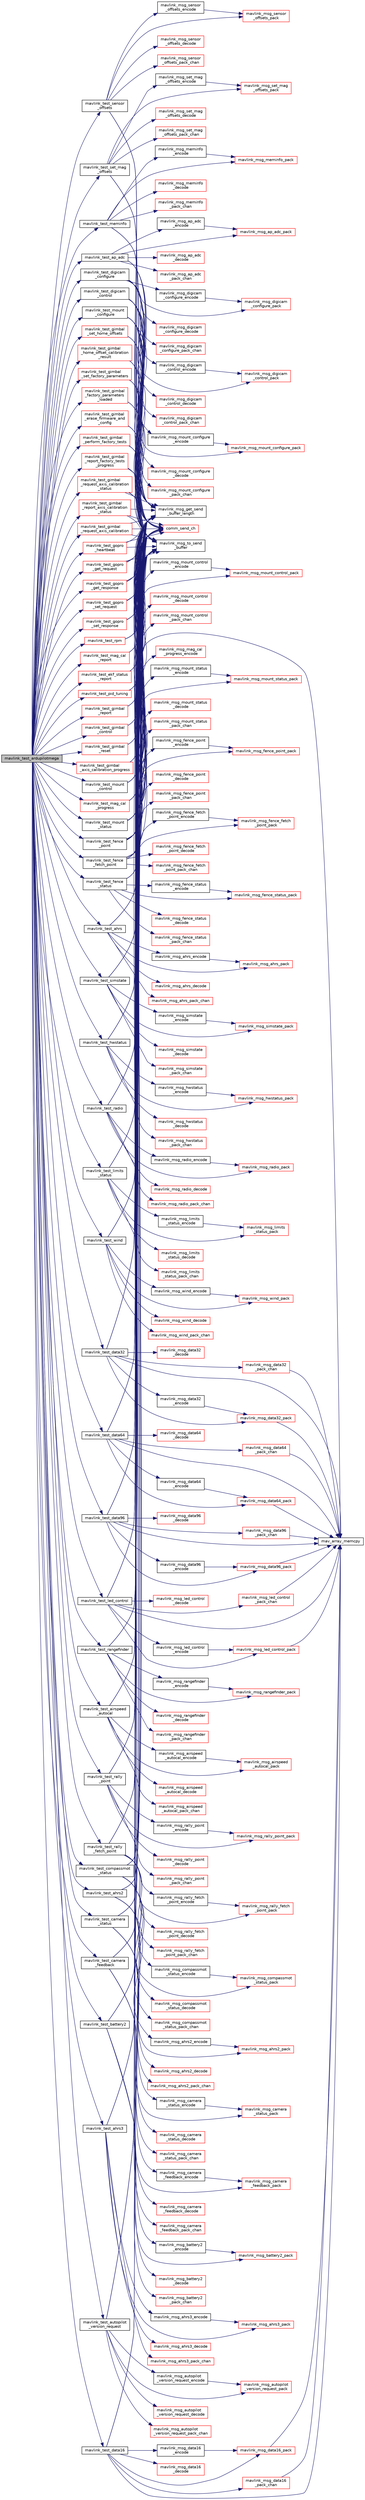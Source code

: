 digraph "mavlink_test_ardupilotmega"
{
 // INTERACTIVE_SVG=YES
  edge [fontname="Helvetica",fontsize="10",labelfontname="Helvetica",labelfontsize="10"];
  node [fontname="Helvetica",fontsize="10",shape=record];
  rankdir="LR";
  Node1 [label="mavlink_test_ardupilotmega",height=0.2,width=0.4,color="black", fillcolor="grey75", style="filled", fontcolor="black"];
  Node1 -> Node2 [color="midnightblue",fontsize="10",style="solid",fontname="Helvetica"];
  Node2 [label="mavlink_test_sensor\l_offsets",height=0.2,width=0.4,color="black", fillcolor="white", style="filled",URL="$ardupilotmega_2testsuite_8h.html#aec0030f751f98c533a825404902c5508"];
  Node2 -> Node3 [color="midnightblue",fontsize="10",style="solid",fontname="Helvetica"];
  Node3 [label="mavlink_msg_sensor\l_offsets_encode",height=0.2,width=0.4,color="black", fillcolor="white", style="filled",URL="$mavlink__msg__sensor__offsets_8h.html#aeba7b661d9b423965ed63ff74f68b426",tooltip="Encode a sensor_offsets struct. "];
  Node3 -> Node4 [color="midnightblue",fontsize="10",style="solid",fontname="Helvetica"];
  Node4 [label="mavlink_msg_sensor\l_offsets_pack",height=0.2,width=0.4,color="red", fillcolor="white", style="filled",URL="$mavlink__msg__sensor__offsets_8h.html#a1f4bb4fffc53bde67570dae60f03cf0a",tooltip="Pack a sensor_offsets message. "];
  Node2 -> Node5 [color="midnightblue",fontsize="10",style="solid",fontname="Helvetica"];
  Node5 [label="mavlink_msg_sensor\l_offsets_decode",height=0.2,width=0.4,color="red", fillcolor="white", style="filled",URL="$mavlink__msg__sensor__offsets_8h.html#a836e4fd8377a59017d6c82ccb4a3e4b1",tooltip="Decode a sensor_offsets message into a struct. "];
  Node2 -> Node4 [color="midnightblue",fontsize="10",style="solid",fontname="Helvetica"];
  Node2 -> Node6 [color="midnightblue",fontsize="10",style="solid",fontname="Helvetica"];
  Node6 [label="mavlink_msg_sensor\l_offsets_pack_chan",height=0.2,width=0.4,color="red", fillcolor="white", style="filled",URL="$mavlink__msg__sensor__offsets_8h.html#a90f26fa0c868e954bd15105349579dd6",tooltip="Pack a sensor_offsets message on a channel. "];
  Node2 -> Node7 [color="midnightblue",fontsize="10",style="solid",fontname="Helvetica"];
  Node7 [label="mavlink_msg_to_send\l_buffer",height=0.2,width=0.4,color="black", fillcolor="white", style="filled",URL="$mavlink__helpers_8h.html#afea0a9befa84822fd62c2899ea0d849e",tooltip="Pack a message to send it over a serial byte stream. "];
  Node2 -> Node8 [color="midnightblue",fontsize="10",style="solid",fontname="Helvetica"];
  Node8 [label="mavlink_msg_get_send\l_buffer_length",height=0.2,width=0.4,color="black", fillcolor="white", style="filled",URL="$protocol_8h.html#aa86c08f27aabb7a2e12a67f189f590c8",tooltip="Get the required buffer size for this message. "];
  Node2 -> Node9 [color="midnightblue",fontsize="10",style="solid",fontname="Helvetica"];
  Node9 [label="comm_send_ch",height=0.2,width=0.4,color="red", fillcolor="white", style="filled",URL="$GCS__MAVLink_8h.html#ab753873a1ee10adedd0ce246311468f8"];
  Node1 -> Node10 [color="midnightblue",fontsize="10",style="solid",fontname="Helvetica"];
  Node10 [label="mavlink_test_set_mag\l_offsets",height=0.2,width=0.4,color="black", fillcolor="white", style="filled",URL="$ardupilotmega_2testsuite_8h.html#aeacb80a96dfa8155aa0693d545e31eac"];
  Node10 -> Node11 [color="midnightblue",fontsize="10",style="solid",fontname="Helvetica"];
  Node11 [label="mavlink_msg_set_mag\l_offsets_encode",height=0.2,width=0.4,color="black", fillcolor="white", style="filled",URL="$mavlink__msg__set__mag__offsets_8h.html#af4182dd38a774c74a6886453e4c5d4c9",tooltip="Encode a set_mag_offsets struct. "];
  Node11 -> Node12 [color="midnightblue",fontsize="10",style="solid",fontname="Helvetica"];
  Node12 [label="mavlink_msg_set_mag\l_offsets_pack",height=0.2,width=0.4,color="red", fillcolor="white", style="filled",URL="$mavlink__msg__set__mag__offsets_8h.html#a5f9ce27e15706a907d2add7a146675c1",tooltip="Pack a set_mag_offsets message. "];
  Node10 -> Node13 [color="midnightblue",fontsize="10",style="solid",fontname="Helvetica"];
  Node13 [label="mavlink_msg_set_mag\l_offsets_decode",height=0.2,width=0.4,color="red", fillcolor="white", style="filled",URL="$mavlink__msg__set__mag__offsets_8h.html#add3c9278157d0d7f3675fd2709fd4c25",tooltip="Decode a set_mag_offsets message into a struct. "];
  Node10 -> Node12 [color="midnightblue",fontsize="10",style="solid",fontname="Helvetica"];
  Node10 -> Node14 [color="midnightblue",fontsize="10",style="solid",fontname="Helvetica"];
  Node14 [label="mavlink_msg_set_mag\l_offsets_pack_chan",height=0.2,width=0.4,color="red", fillcolor="white", style="filled",URL="$mavlink__msg__set__mag__offsets_8h.html#a0ff8265c77b04396c8b7f3830ec147c1",tooltip="Pack a set_mag_offsets message on a channel. "];
  Node10 -> Node7 [color="midnightblue",fontsize="10",style="solid",fontname="Helvetica"];
  Node10 -> Node8 [color="midnightblue",fontsize="10",style="solid",fontname="Helvetica"];
  Node10 -> Node9 [color="midnightblue",fontsize="10",style="solid",fontname="Helvetica"];
  Node1 -> Node15 [color="midnightblue",fontsize="10",style="solid",fontname="Helvetica"];
  Node15 [label="mavlink_test_meminfo",height=0.2,width=0.4,color="black", fillcolor="white", style="filled",URL="$ardupilotmega_2testsuite_8h.html#ad9492213c5374c157bcf21b65c8b521e"];
  Node15 -> Node16 [color="midnightblue",fontsize="10",style="solid",fontname="Helvetica"];
  Node16 [label="mavlink_msg_meminfo\l_encode",height=0.2,width=0.4,color="black", fillcolor="white", style="filled",URL="$mavlink__msg__meminfo_8h.html#ac0683c338d47c233d56a0f75c9f57cfc",tooltip="Encode a meminfo struct. "];
  Node16 -> Node17 [color="midnightblue",fontsize="10",style="solid",fontname="Helvetica"];
  Node17 [label="mavlink_msg_meminfo_pack",height=0.2,width=0.4,color="red", fillcolor="white", style="filled",URL="$mavlink__msg__meminfo_8h.html#a23bc5eba8d49495dab550233aa1e699f",tooltip="Pack a meminfo message. "];
  Node15 -> Node18 [color="midnightblue",fontsize="10",style="solid",fontname="Helvetica"];
  Node18 [label="mavlink_msg_meminfo\l_decode",height=0.2,width=0.4,color="red", fillcolor="white", style="filled",URL="$mavlink__msg__meminfo_8h.html#a40cd5e5fad1b007cbcbcd04d1834a5b0",tooltip="Decode a meminfo message into a struct. "];
  Node15 -> Node17 [color="midnightblue",fontsize="10",style="solid",fontname="Helvetica"];
  Node15 -> Node19 [color="midnightblue",fontsize="10",style="solid",fontname="Helvetica"];
  Node19 [label="mavlink_msg_meminfo\l_pack_chan",height=0.2,width=0.4,color="red", fillcolor="white", style="filled",URL="$mavlink__msg__meminfo_8h.html#a8cc88b6fd99f229334b924eb1dd674e7",tooltip="Pack a meminfo message on a channel. "];
  Node15 -> Node7 [color="midnightblue",fontsize="10",style="solid",fontname="Helvetica"];
  Node15 -> Node8 [color="midnightblue",fontsize="10",style="solid",fontname="Helvetica"];
  Node15 -> Node9 [color="midnightblue",fontsize="10",style="solid",fontname="Helvetica"];
  Node1 -> Node20 [color="midnightblue",fontsize="10",style="solid",fontname="Helvetica"];
  Node20 [label="mavlink_test_ap_adc",height=0.2,width=0.4,color="black", fillcolor="white", style="filled",URL="$ardupilotmega_2testsuite_8h.html#ab896a946dd2f4a454e6d2377ad23d2eb"];
  Node20 -> Node21 [color="midnightblue",fontsize="10",style="solid",fontname="Helvetica"];
  Node21 [label="mavlink_msg_ap_adc\l_encode",height=0.2,width=0.4,color="black", fillcolor="white", style="filled",URL="$mavlink__msg__ap__adc_8h.html#a9b35d21de6df52faa787084a025b17ab",tooltip="Encode a ap_adc struct. "];
  Node21 -> Node22 [color="midnightblue",fontsize="10",style="solid",fontname="Helvetica"];
  Node22 [label="mavlink_msg_ap_adc_pack",height=0.2,width=0.4,color="red", fillcolor="white", style="filled",URL="$mavlink__msg__ap__adc_8h.html#a9ca5ef0598775a5f3cd917a6bde4278f",tooltip="Pack a ap_adc message. "];
  Node20 -> Node23 [color="midnightblue",fontsize="10",style="solid",fontname="Helvetica"];
  Node23 [label="mavlink_msg_ap_adc\l_decode",height=0.2,width=0.4,color="red", fillcolor="white", style="filled",URL="$mavlink__msg__ap__adc_8h.html#ad87671162698ee065544d0166cce1196",tooltip="Decode a ap_adc message into a struct. "];
  Node20 -> Node22 [color="midnightblue",fontsize="10",style="solid",fontname="Helvetica"];
  Node20 -> Node24 [color="midnightblue",fontsize="10",style="solid",fontname="Helvetica"];
  Node24 [label="mavlink_msg_ap_adc\l_pack_chan",height=0.2,width=0.4,color="red", fillcolor="white", style="filled",URL="$mavlink__msg__ap__adc_8h.html#a19903d3346e15994576af6403013464b",tooltip="Pack a ap_adc message on a channel. "];
  Node20 -> Node7 [color="midnightblue",fontsize="10",style="solid",fontname="Helvetica"];
  Node20 -> Node8 [color="midnightblue",fontsize="10",style="solid",fontname="Helvetica"];
  Node20 -> Node9 [color="midnightblue",fontsize="10",style="solid",fontname="Helvetica"];
  Node1 -> Node25 [color="midnightblue",fontsize="10",style="solid",fontname="Helvetica"];
  Node25 [label="mavlink_test_digicam\l_configure",height=0.2,width=0.4,color="black", fillcolor="white", style="filled",URL="$ardupilotmega_2testsuite_8h.html#afad94ced08219d5a61552df157a5fcc8"];
  Node25 -> Node26 [color="midnightblue",fontsize="10",style="solid",fontname="Helvetica"];
  Node26 [label="mavlink_msg_digicam\l_configure_encode",height=0.2,width=0.4,color="black", fillcolor="white", style="filled",URL="$mavlink__msg__digicam__configure_8h.html#aaa322ce770ad26e0704d29a2c147a6e0",tooltip="Encode a digicam_configure struct. "];
  Node26 -> Node27 [color="midnightblue",fontsize="10",style="solid",fontname="Helvetica"];
  Node27 [label="mavlink_msg_digicam\l_configure_pack",height=0.2,width=0.4,color="red", fillcolor="white", style="filled",URL="$mavlink__msg__digicam__configure_8h.html#af3c2f079ddddaf6aaafe31d96b968c8b",tooltip="Pack a digicam_configure message. "];
  Node25 -> Node28 [color="midnightblue",fontsize="10",style="solid",fontname="Helvetica"];
  Node28 [label="mavlink_msg_digicam\l_configure_decode",height=0.2,width=0.4,color="red", fillcolor="white", style="filled",URL="$mavlink__msg__digicam__configure_8h.html#a1a89e45ae26d0bd6885f4ab23c0a440e",tooltip="Decode a digicam_configure message into a struct. "];
  Node25 -> Node27 [color="midnightblue",fontsize="10",style="solid",fontname="Helvetica"];
  Node25 -> Node29 [color="midnightblue",fontsize="10",style="solid",fontname="Helvetica"];
  Node29 [label="mavlink_msg_digicam\l_configure_pack_chan",height=0.2,width=0.4,color="red", fillcolor="white", style="filled",URL="$mavlink__msg__digicam__configure_8h.html#a7dbe51041eceec3a18e5f197a6f5242a",tooltip="Pack a digicam_configure message on a channel. "];
  Node25 -> Node7 [color="midnightblue",fontsize="10",style="solid",fontname="Helvetica"];
  Node25 -> Node8 [color="midnightblue",fontsize="10",style="solid",fontname="Helvetica"];
  Node25 -> Node9 [color="midnightblue",fontsize="10",style="solid",fontname="Helvetica"];
  Node1 -> Node30 [color="midnightblue",fontsize="10",style="solid",fontname="Helvetica"];
  Node30 [label="mavlink_test_digicam\l_control",height=0.2,width=0.4,color="black", fillcolor="white", style="filled",URL="$ardupilotmega_2testsuite_8h.html#a854f8e5b733b51170ed61a683de49fad"];
  Node30 -> Node31 [color="midnightblue",fontsize="10",style="solid",fontname="Helvetica"];
  Node31 [label="mavlink_msg_digicam\l_control_encode",height=0.2,width=0.4,color="black", fillcolor="white", style="filled",URL="$mavlink__msg__digicam__control_8h.html#aaca1fe4f7ab3526edb2e78f9e86b0166",tooltip="Encode a digicam_control struct. "];
  Node31 -> Node32 [color="midnightblue",fontsize="10",style="solid",fontname="Helvetica"];
  Node32 [label="mavlink_msg_digicam\l_control_pack",height=0.2,width=0.4,color="red", fillcolor="white", style="filled",URL="$mavlink__msg__digicam__control_8h.html#aa70ca3ef205bfd4995333498afe6d00d",tooltip="Pack a digicam_control message. "];
  Node30 -> Node33 [color="midnightblue",fontsize="10",style="solid",fontname="Helvetica"];
  Node33 [label="mavlink_msg_digicam\l_control_decode",height=0.2,width=0.4,color="red", fillcolor="white", style="filled",URL="$mavlink__msg__digicam__control_8h.html#a555bdf370d83bb7e910c6bdf7e37ecbc",tooltip="Decode a digicam_control message into a struct. "];
  Node30 -> Node32 [color="midnightblue",fontsize="10",style="solid",fontname="Helvetica"];
  Node30 -> Node34 [color="midnightblue",fontsize="10",style="solid",fontname="Helvetica"];
  Node34 [label="mavlink_msg_digicam\l_control_pack_chan",height=0.2,width=0.4,color="red", fillcolor="white", style="filled",URL="$mavlink__msg__digicam__control_8h.html#aa209d5b0dc3100a1e3181c125f04937e",tooltip="Pack a digicam_control message on a channel. "];
  Node30 -> Node7 [color="midnightblue",fontsize="10",style="solid",fontname="Helvetica"];
  Node30 -> Node8 [color="midnightblue",fontsize="10",style="solid",fontname="Helvetica"];
  Node30 -> Node9 [color="midnightblue",fontsize="10",style="solid",fontname="Helvetica"];
  Node1 -> Node35 [color="midnightblue",fontsize="10",style="solid",fontname="Helvetica"];
  Node35 [label="mavlink_test_mount\l_configure",height=0.2,width=0.4,color="black", fillcolor="white", style="filled",URL="$ardupilotmega_2testsuite_8h.html#a04f2da52f0d43b784ea011c2c30e4ca0"];
  Node35 -> Node36 [color="midnightblue",fontsize="10",style="solid",fontname="Helvetica"];
  Node36 [label="mavlink_msg_mount_configure\l_encode",height=0.2,width=0.4,color="black", fillcolor="white", style="filled",URL="$mavlink__msg__mount__configure_8h.html#aac46e3cdac94609cab43c8565189a2a9",tooltip="Encode a mount_configure struct. "];
  Node36 -> Node37 [color="midnightblue",fontsize="10",style="solid",fontname="Helvetica"];
  Node37 [label="mavlink_msg_mount_configure_pack",height=0.2,width=0.4,color="red", fillcolor="white", style="filled",URL="$mavlink__msg__mount__configure_8h.html#a62a9b4db9965aee89699ef5f418ca3d0",tooltip="Pack a mount_configure message. "];
  Node35 -> Node38 [color="midnightblue",fontsize="10",style="solid",fontname="Helvetica"];
  Node38 [label="mavlink_msg_mount_configure\l_decode",height=0.2,width=0.4,color="red", fillcolor="white", style="filled",URL="$mavlink__msg__mount__configure_8h.html#a992893f3a51c09cc18ae364db137ddde",tooltip="Decode a mount_configure message into a struct. "];
  Node35 -> Node37 [color="midnightblue",fontsize="10",style="solid",fontname="Helvetica"];
  Node35 -> Node39 [color="midnightblue",fontsize="10",style="solid",fontname="Helvetica"];
  Node39 [label="mavlink_msg_mount_configure\l_pack_chan",height=0.2,width=0.4,color="red", fillcolor="white", style="filled",URL="$mavlink__msg__mount__configure_8h.html#a8aeafe9a981ecf7383eb33d4ea331f7c",tooltip="Pack a mount_configure message on a channel. "];
  Node35 -> Node7 [color="midnightblue",fontsize="10",style="solid",fontname="Helvetica"];
  Node35 -> Node8 [color="midnightblue",fontsize="10",style="solid",fontname="Helvetica"];
  Node35 -> Node9 [color="midnightblue",fontsize="10",style="solid",fontname="Helvetica"];
  Node1 -> Node40 [color="midnightblue",fontsize="10",style="solid",fontname="Helvetica"];
  Node40 [label="mavlink_test_mount\l_control",height=0.2,width=0.4,color="black", fillcolor="white", style="filled",URL="$ardupilotmega_2testsuite_8h.html#a62c180b5a108381dc8bc7f7a987ea7a3"];
  Node40 -> Node41 [color="midnightblue",fontsize="10",style="solid",fontname="Helvetica"];
  Node41 [label="mavlink_msg_mount_control\l_encode",height=0.2,width=0.4,color="black", fillcolor="white", style="filled",URL="$mavlink__msg__mount__control_8h.html#a0c238bf8ad67f1af648059323db7f094",tooltip="Encode a mount_control struct. "];
  Node41 -> Node42 [color="midnightblue",fontsize="10",style="solid",fontname="Helvetica"];
  Node42 [label="mavlink_msg_mount_control_pack",height=0.2,width=0.4,color="red", fillcolor="white", style="filled",URL="$mavlink__msg__mount__control_8h.html#a0ba225374119bcc98d76739943b81253",tooltip="Pack a mount_control message. "];
  Node40 -> Node43 [color="midnightblue",fontsize="10",style="solid",fontname="Helvetica"];
  Node43 [label="mavlink_msg_mount_control\l_decode",height=0.2,width=0.4,color="red", fillcolor="white", style="filled",URL="$mavlink__msg__mount__control_8h.html#a53005c020f2118b2deed37c232b79296",tooltip="Decode a mount_control message into a struct. "];
  Node40 -> Node42 [color="midnightblue",fontsize="10",style="solid",fontname="Helvetica"];
  Node40 -> Node44 [color="midnightblue",fontsize="10",style="solid",fontname="Helvetica"];
  Node44 [label="mavlink_msg_mount_control\l_pack_chan",height=0.2,width=0.4,color="red", fillcolor="white", style="filled",URL="$mavlink__msg__mount__control_8h.html#a46f2871d2a4c71f55751b74ce5dc64ae",tooltip="Pack a mount_control message on a channel. "];
  Node40 -> Node7 [color="midnightblue",fontsize="10",style="solid",fontname="Helvetica"];
  Node40 -> Node8 [color="midnightblue",fontsize="10",style="solid",fontname="Helvetica"];
  Node40 -> Node9 [color="midnightblue",fontsize="10",style="solid",fontname="Helvetica"];
  Node1 -> Node45 [color="midnightblue",fontsize="10",style="solid",fontname="Helvetica"];
  Node45 [label="mavlink_test_mount\l_status",height=0.2,width=0.4,color="black", fillcolor="white", style="filled",URL="$ardupilotmega_2testsuite_8h.html#a3cb1368d35275235f439848f48229389"];
  Node45 -> Node46 [color="midnightblue",fontsize="10",style="solid",fontname="Helvetica"];
  Node46 [label="mavlink_msg_mount_status\l_encode",height=0.2,width=0.4,color="black", fillcolor="white", style="filled",URL="$mavlink__msg__mount__status_8h.html#a4a423c81c3ac9d880b24f2eb5f624d3a",tooltip="Encode a mount_status struct. "];
  Node46 -> Node47 [color="midnightblue",fontsize="10",style="solid",fontname="Helvetica"];
  Node47 [label="mavlink_msg_mount_status_pack",height=0.2,width=0.4,color="red", fillcolor="white", style="filled",URL="$mavlink__msg__mount__status_8h.html#a710427df77dd0b1abde4c73a5648733d",tooltip="Pack a mount_status message. "];
  Node45 -> Node48 [color="midnightblue",fontsize="10",style="solid",fontname="Helvetica"];
  Node48 [label="mavlink_msg_mount_status\l_decode",height=0.2,width=0.4,color="red", fillcolor="white", style="filled",URL="$mavlink__msg__mount__status_8h.html#a8c67f9c0ffe1da7d3af637f507e2025b",tooltip="Decode a mount_status message into a struct. "];
  Node45 -> Node47 [color="midnightblue",fontsize="10",style="solid",fontname="Helvetica"];
  Node45 -> Node49 [color="midnightblue",fontsize="10",style="solid",fontname="Helvetica"];
  Node49 [label="mavlink_msg_mount_status\l_pack_chan",height=0.2,width=0.4,color="red", fillcolor="white", style="filled",URL="$mavlink__msg__mount__status_8h.html#acd6b90864504dbccfaf860ded272b844",tooltip="Pack a mount_status message on a channel. "];
  Node45 -> Node7 [color="midnightblue",fontsize="10",style="solid",fontname="Helvetica"];
  Node45 -> Node8 [color="midnightblue",fontsize="10",style="solid",fontname="Helvetica"];
  Node45 -> Node9 [color="midnightblue",fontsize="10",style="solid",fontname="Helvetica"];
  Node1 -> Node50 [color="midnightblue",fontsize="10",style="solid",fontname="Helvetica"];
  Node50 [label="mavlink_test_fence\l_point",height=0.2,width=0.4,color="black", fillcolor="white", style="filled",URL="$ardupilotmega_2testsuite_8h.html#a1e04fa24c3c53136b9954b8ecca16ad2"];
  Node50 -> Node51 [color="midnightblue",fontsize="10",style="solid",fontname="Helvetica"];
  Node51 [label="mavlink_msg_fence_point\l_encode",height=0.2,width=0.4,color="black", fillcolor="white", style="filled",URL="$mavlink__msg__fence__point_8h.html#a45ec8565bb89bffedc024736bce14386",tooltip="Encode a fence_point struct. "];
  Node51 -> Node52 [color="midnightblue",fontsize="10",style="solid",fontname="Helvetica"];
  Node52 [label="mavlink_msg_fence_point_pack",height=0.2,width=0.4,color="red", fillcolor="white", style="filled",URL="$mavlink__msg__fence__point_8h.html#a197e58a642ce1fc252d8593b4317d5e5",tooltip="Pack a fence_point message. "];
  Node50 -> Node53 [color="midnightblue",fontsize="10",style="solid",fontname="Helvetica"];
  Node53 [label="mavlink_msg_fence_point\l_decode",height=0.2,width=0.4,color="red", fillcolor="white", style="filled",URL="$mavlink__msg__fence__point_8h.html#a18f96cb1ef50339584d81e1ec71927e1",tooltip="Decode a fence_point message into a struct. "];
  Node50 -> Node52 [color="midnightblue",fontsize="10",style="solid",fontname="Helvetica"];
  Node50 -> Node54 [color="midnightblue",fontsize="10",style="solid",fontname="Helvetica"];
  Node54 [label="mavlink_msg_fence_point\l_pack_chan",height=0.2,width=0.4,color="red", fillcolor="white", style="filled",URL="$mavlink__msg__fence__point_8h.html#a574eeb42cc9470c365d63c6ab7821cbf",tooltip="Pack a fence_point message on a channel. "];
  Node50 -> Node7 [color="midnightblue",fontsize="10",style="solid",fontname="Helvetica"];
  Node50 -> Node8 [color="midnightblue",fontsize="10",style="solid",fontname="Helvetica"];
  Node50 -> Node9 [color="midnightblue",fontsize="10",style="solid",fontname="Helvetica"];
  Node1 -> Node55 [color="midnightblue",fontsize="10",style="solid",fontname="Helvetica"];
  Node55 [label="mavlink_test_fence\l_fetch_point",height=0.2,width=0.4,color="black", fillcolor="white", style="filled",URL="$ardupilotmega_2testsuite_8h.html#ac608ccf6887d4289374afb2fccc45dca"];
  Node55 -> Node56 [color="midnightblue",fontsize="10",style="solid",fontname="Helvetica"];
  Node56 [label="mavlink_msg_fence_fetch\l_point_encode",height=0.2,width=0.4,color="black", fillcolor="white", style="filled",URL="$mavlink__msg__fence__fetch__point_8h.html#ae85666299b943fd22582ec7fade000ff",tooltip="Encode a fence_fetch_point struct. "];
  Node56 -> Node57 [color="midnightblue",fontsize="10",style="solid",fontname="Helvetica"];
  Node57 [label="mavlink_msg_fence_fetch\l_point_pack",height=0.2,width=0.4,color="red", fillcolor="white", style="filled",URL="$mavlink__msg__fence__fetch__point_8h.html#a035440200d69212705b5a8fe6024da1a",tooltip="Pack a fence_fetch_point message. "];
  Node55 -> Node58 [color="midnightblue",fontsize="10",style="solid",fontname="Helvetica"];
  Node58 [label="mavlink_msg_fence_fetch\l_point_decode",height=0.2,width=0.4,color="red", fillcolor="white", style="filled",URL="$mavlink__msg__fence__fetch__point_8h.html#aea0dda1700ed226c518baa683ec6b8f1",tooltip="Decode a fence_fetch_point message into a struct. "];
  Node55 -> Node57 [color="midnightblue",fontsize="10",style="solid",fontname="Helvetica"];
  Node55 -> Node59 [color="midnightblue",fontsize="10",style="solid",fontname="Helvetica"];
  Node59 [label="mavlink_msg_fence_fetch\l_point_pack_chan",height=0.2,width=0.4,color="red", fillcolor="white", style="filled",URL="$mavlink__msg__fence__fetch__point_8h.html#a121328f002e3292e9101aaff37e54008",tooltip="Pack a fence_fetch_point message on a channel. "];
  Node55 -> Node7 [color="midnightblue",fontsize="10",style="solid",fontname="Helvetica"];
  Node55 -> Node8 [color="midnightblue",fontsize="10",style="solid",fontname="Helvetica"];
  Node55 -> Node9 [color="midnightblue",fontsize="10",style="solid",fontname="Helvetica"];
  Node1 -> Node60 [color="midnightblue",fontsize="10",style="solid",fontname="Helvetica"];
  Node60 [label="mavlink_test_fence\l_status",height=0.2,width=0.4,color="black", fillcolor="white", style="filled",URL="$ardupilotmega_2testsuite_8h.html#ac23d28cc1ca2f6a95edbb3220147c67e"];
  Node60 -> Node61 [color="midnightblue",fontsize="10",style="solid",fontname="Helvetica"];
  Node61 [label="mavlink_msg_fence_status\l_encode",height=0.2,width=0.4,color="black", fillcolor="white", style="filled",URL="$mavlink__msg__fence__status_8h.html#a32927887ff91fcf5312a536ded09d85d",tooltip="Encode a fence_status struct. "];
  Node61 -> Node62 [color="midnightblue",fontsize="10",style="solid",fontname="Helvetica"];
  Node62 [label="mavlink_msg_fence_status_pack",height=0.2,width=0.4,color="red", fillcolor="white", style="filled",URL="$mavlink__msg__fence__status_8h.html#a5968ff804d304e28de4f69de07945776",tooltip="Pack a fence_status message. "];
  Node60 -> Node63 [color="midnightblue",fontsize="10",style="solid",fontname="Helvetica"];
  Node63 [label="mavlink_msg_fence_status\l_decode",height=0.2,width=0.4,color="red", fillcolor="white", style="filled",URL="$mavlink__msg__fence__status_8h.html#a3f00d7d094d63b467e59a3649a7fb8cb",tooltip="Decode a fence_status message into a struct. "];
  Node60 -> Node62 [color="midnightblue",fontsize="10",style="solid",fontname="Helvetica"];
  Node60 -> Node64 [color="midnightblue",fontsize="10",style="solid",fontname="Helvetica"];
  Node64 [label="mavlink_msg_fence_status\l_pack_chan",height=0.2,width=0.4,color="red", fillcolor="white", style="filled",URL="$mavlink__msg__fence__status_8h.html#a99447f94efea540db056d30952ba1aaf",tooltip="Pack a fence_status message on a channel. "];
  Node60 -> Node7 [color="midnightblue",fontsize="10",style="solid",fontname="Helvetica"];
  Node60 -> Node8 [color="midnightblue",fontsize="10",style="solid",fontname="Helvetica"];
  Node60 -> Node9 [color="midnightblue",fontsize="10",style="solid",fontname="Helvetica"];
  Node1 -> Node65 [color="midnightblue",fontsize="10",style="solid",fontname="Helvetica"];
  Node65 [label="mavlink_test_ahrs",height=0.2,width=0.4,color="black", fillcolor="white", style="filled",URL="$ardupilotmega_2testsuite_8h.html#aa6892a55bb6a312967d765e9f7e551a0"];
  Node65 -> Node66 [color="midnightblue",fontsize="10",style="solid",fontname="Helvetica"];
  Node66 [label="mavlink_msg_ahrs_encode",height=0.2,width=0.4,color="black", fillcolor="white", style="filled",URL="$mavlink__msg__ahrs_8h.html#a359d76335fb8a12d812c6c776eee27ef",tooltip="Encode a ahrs struct. "];
  Node66 -> Node67 [color="midnightblue",fontsize="10",style="solid",fontname="Helvetica"];
  Node67 [label="mavlink_msg_ahrs_pack",height=0.2,width=0.4,color="red", fillcolor="white", style="filled",URL="$mavlink__msg__ahrs_8h.html#a0911a1fb05b7b0f1d53d26e118f3de66",tooltip="Pack a ahrs message. "];
  Node65 -> Node68 [color="midnightblue",fontsize="10",style="solid",fontname="Helvetica"];
  Node68 [label="mavlink_msg_ahrs_decode",height=0.2,width=0.4,color="red", fillcolor="white", style="filled",URL="$mavlink__msg__ahrs_8h.html#a48571b5e50fbba4a201fe03dc96b6329",tooltip="Decode a ahrs message into a struct. "];
  Node65 -> Node67 [color="midnightblue",fontsize="10",style="solid",fontname="Helvetica"];
  Node65 -> Node69 [color="midnightblue",fontsize="10",style="solid",fontname="Helvetica"];
  Node69 [label="mavlink_msg_ahrs_pack_chan",height=0.2,width=0.4,color="red", fillcolor="white", style="filled",URL="$mavlink__msg__ahrs_8h.html#ab4dc81fc85188d1843d8a82d3b4de3e5",tooltip="Pack a ahrs message on a channel. "];
  Node65 -> Node7 [color="midnightblue",fontsize="10",style="solid",fontname="Helvetica"];
  Node65 -> Node8 [color="midnightblue",fontsize="10",style="solid",fontname="Helvetica"];
  Node65 -> Node9 [color="midnightblue",fontsize="10",style="solid",fontname="Helvetica"];
  Node1 -> Node70 [color="midnightblue",fontsize="10",style="solid",fontname="Helvetica"];
  Node70 [label="mavlink_test_simstate",height=0.2,width=0.4,color="black", fillcolor="white", style="filled",URL="$ardupilotmega_2testsuite_8h.html#a72c094ee0abffd7de05c284888aa8c84"];
  Node70 -> Node71 [color="midnightblue",fontsize="10",style="solid",fontname="Helvetica"];
  Node71 [label="mavlink_msg_simstate\l_encode",height=0.2,width=0.4,color="black", fillcolor="white", style="filled",URL="$mavlink__msg__simstate_8h.html#a4d210858f371a74dd5bba9cab984c735",tooltip="Encode a simstate struct. "];
  Node71 -> Node72 [color="midnightblue",fontsize="10",style="solid",fontname="Helvetica"];
  Node72 [label="mavlink_msg_simstate_pack",height=0.2,width=0.4,color="red", fillcolor="white", style="filled",URL="$mavlink__msg__simstate_8h.html#aedaae621d5762a1e6e969b5944fb375f",tooltip="Pack a simstate message. "];
  Node70 -> Node73 [color="midnightblue",fontsize="10",style="solid",fontname="Helvetica"];
  Node73 [label="mavlink_msg_simstate\l_decode",height=0.2,width=0.4,color="red", fillcolor="white", style="filled",URL="$mavlink__msg__simstate_8h.html#a212197249d3d2000912a0b26d04654e6",tooltip="Decode a simstate message into a struct. "];
  Node70 -> Node72 [color="midnightblue",fontsize="10",style="solid",fontname="Helvetica"];
  Node70 -> Node74 [color="midnightblue",fontsize="10",style="solid",fontname="Helvetica"];
  Node74 [label="mavlink_msg_simstate\l_pack_chan",height=0.2,width=0.4,color="red", fillcolor="white", style="filled",URL="$mavlink__msg__simstate_8h.html#a73183b2d0c340a720041c3419bdbd03f",tooltip="Pack a simstate message on a channel. "];
  Node70 -> Node7 [color="midnightblue",fontsize="10",style="solid",fontname="Helvetica"];
  Node70 -> Node8 [color="midnightblue",fontsize="10",style="solid",fontname="Helvetica"];
  Node70 -> Node9 [color="midnightblue",fontsize="10",style="solid",fontname="Helvetica"];
  Node1 -> Node75 [color="midnightblue",fontsize="10",style="solid",fontname="Helvetica"];
  Node75 [label="mavlink_test_hwstatus",height=0.2,width=0.4,color="black", fillcolor="white", style="filled",URL="$ardupilotmega_2testsuite_8h.html#af32ae677c8372e380253627b7606e1c5"];
  Node75 -> Node76 [color="midnightblue",fontsize="10",style="solid",fontname="Helvetica"];
  Node76 [label="mavlink_msg_hwstatus\l_encode",height=0.2,width=0.4,color="black", fillcolor="white", style="filled",URL="$mavlink__msg__hwstatus_8h.html#a82a7fda7ca65c5cc97d4eeed19171b15",tooltip="Encode a hwstatus struct. "];
  Node76 -> Node77 [color="midnightblue",fontsize="10",style="solid",fontname="Helvetica"];
  Node77 [label="mavlink_msg_hwstatus_pack",height=0.2,width=0.4,color="red", fillcolor="white", style="filled",URL="$mavlink__msg__hwstatus_8h.html#a53a66129939d225e4df6fd72335a5542",tooltip="Pack a hwstatus message. "];
  Node75 -> Node78 [color="midnightblue",fontsize="10",style="solid",fontname="Helvetica"];
  Node78 [label="mavlink_msg_hwstatus\l_decode",height=0.2,width=0.4,color="red", fillcolor="white", style="filled",URL="$mavlink__msg__hwstatus_8h.html#aa4d6c14ed141015bc136f6b214f2b5a6",tooltip="Decode a hwstatus message into a struct. "];
  Node75 -> Node77 [color="midnightblue",fontsize="10",style="solid",fontname="Helvetica"];
  Node75 -> Node79 [color="midnightblue",fontsize="10",style="solid",fontname="Helvetica"];
  Node79 [label="mavlink_msg_hwstatus\l_pack_chan",height=0.2,width=0.4,color="red", fillcolor="white", style="filled",URL="$mavlink__msg__hwstatus_8h.html#a4082eb400a43c5cbb06d1f6a6e5ed099",tooltip="Pack a hwstatus message on a channel. "];
  Node75 -> Node7 [color="midnightblue",fontsize="10",style="solid",fontname="Helvetica"];
  Node75 -> Node8 [color="midnightblue",fontsize="10",style="solid",fontname="Helvetica"];
  Node75 -> Node9 [color="midnightblue",fontsize="10",style="solid",fontname="Helvetica"];
  Node1 -> Node80 [color="midnightblue",fontsize="10",style="solid",fontname="Helvetica"];
  Node80 [label="mavlink_test_radio",height=0.2,width=0.4,color="black", fillcolor="white", style="filled",URL="$ardupilotmega_2testsuite_8h.html#a475186eaf0e20dc86a0a905641d72a52"];
  Node80 -> Node81 [color="midnightblue",fontsize="10",style="solid",fontname="Helvetica"];
  Node81 [label="mavlink_msg_radio_encode",height=0.2,width=0.4,color="black", fillcolor="white", style="filled",URL="$mavlink__msg__radio_8h.html#aea0364ed0990b48dcc7854e4683a88fe",tooltip="Encode a radio struct. "];
  Node81 -> Node82 [color="midnightblue",fontsize="10",style="solid",fontname="Helvetica"];
  Node82 [label="mavlink_msg_radio_pack",height=0.2,width=0.4,color="red", fillcolor="white", style="filled",URL="$mavlink__msg__radio_8h.html#a3004a5ab4a6f1fde13bd759d7a8aae83",tooltip="Pack a radio message. "];
  Node80 -> Node83 [color="midnightblue",fontsize="10",style="solid",fontname="Helvetica"];
  Node83 [label="mavlink_msg_radio_decode",height=0.2,width=0.4,color="red", fillcolor="white", style="filled",URL="$mavlink__msg__radio_8h.html#ac383b3c9490d8d32fede7e018b7474cc",tooltip="Decode a radio message into a struct. "];
  Node80 -> Node82 [color="midnightblue",fontsize="10",style="solid",fontname="Helvetica"];
  Node80 -> Node84 [color="midnightblue",fontsize="10",style="solid",fontname="Helvetica"];
  Node84 [label="mavlink_msg_radio_pack_chan",height=0.2,width=0.4,color="red", fillcolor="white", style="filled",URL="$mavlink__msg__radio_8h.html#affe6fe66153ea5b65647dab166f18c58",tooltip="Pack a radio message on a channel. "];
  Node80 -> Node7 [color="midnightblue",fontsize="10",style="solid",fontname="Helvetica"];
  Node80 -> Node8 [color="midnightblue",fontsize="10",style="solid",fontname="Helvetica"];
  Node80 -> Node9 [color="midnightblue",fontsize="10",style="solid",fontname="Helvetica"];
  Node1 -> Node85 [color="midnightblue",fontsize="10",style="solid",fontname="Helvetica"];
  Node85 [label="mavlink_test_limits\l_status",height=0.2,width=0.4,color="black", fillcolor="white", style="filled",URL="$ardupilotmega_2testsuite_8h.html#af8e065ebb3eb7303093eb836326ec2e9"];
  Node85 -> Node86 [color="midnightblue",fontsize="10",style="solid",fontname="Helvetica"];
  Node86 [label="mavlink_msg_limits\l_status_encode",height=0.2,width=0.4,color="black", fillcolor="white", style="filled",URL="$mavlink__msg__limits__status_8h.html#ad230e399f35e3ed097c06b1277c9ed85",tooltip="Encode a limits_status struct. "];
  Node86 -> Node87 [color="midnightblue",fontsize="10",style="solid",fontname="Helvetica"];
  Node87 [label="mavlink_msg_limits\l_status_pack",height=0.2,width=0.4,color="red", fillcolor="white", style="filled",URL="$mavlink__msg__limits__status_8h.html#ae741b5957a1dbc9021e0b35ec6a0b01d",tooltip="Pack a limits_status message. "];
  Node85 -> Node88 [color="midnightblue",fontsize="10",style="solid",fontname="Helvetica"];
  Node88 [label="mavlink_msg_limits\l_status_decode",height=0.2,width=0.4,color="red", fillcolor="white", style="filled",URL="$mavlink__msg__limits__status_8h.html#a6880765445b737e8c5a5fea4929e67be",tooltip="Decode a limits_status message into a struct. "];
  Node85 -> Node87 [color="midnightblue",fontsize="10",style="solid",fontname="Helvetica"];
  Node85 -> Node89 [color="midnightblue",fontsize="10",style="solid",fontname="Helvetica"];
  Node89 [label="mavlink_msg_limits\l_status_pack_chan",height=0.2,width=0.4,color="red", fillcolor="white", style="filled",URL="$mavlink__msg__limits__status_8h.html#a407b39409cb2527e7eb186a4124ed53f",tooltip="Pack a limits_status message on a channel. "];
  Node85 -> Node7 [color="midnightblue",fontsize="10",style="solid",fontname="Helvetica"];
  Node85 -> Node8 [color="midnightblue",fontsize="10",style="solid",fontname="Helvetica"];
  Node85 -> Node9 [color="midnightblue",fontsize="10",style="solid",fontname="Helvetica"];
  Node1 -> Node90 [color="midnightblue",fontsize="10",style="solid",fontname="Helvetica"];
  Node90 [label="mavlink_test_wind",height=0.2,width=0.4,color="black", fillcolor="white", style="filled",URL="$ardupilotmega_2testsuite_8h.html#a32301ea0684d0435a7832a9e09cb9185"];
  Node90 -> Node91 [color="midnightblue",fontsize="10",style="solid",fontname="Helvetica"];
  Node91 [label="mavlink_msg_wind_encode",height=0.2,width=0.4,color="black", fillcolor="white", style="filled",URL="$mavlink__msg__wind_8h.html#af1d149c389444fbeb15f0c114f651947",tooltip="Encode a wind struct. "];
  Node91 -> Node92 [color="midnightblue",fontsize="10",style="solid",fontname="Helvetica"];
  Node92 [label="mavlink_msg_wind_pack",height=0.2,width=0.4,color="red", fillcolor="white", style="filled",URL="$mavlink__msg__wind_8h.html#aba4cdd35da05f3ec3f2af206834cc440",tooltip="Pack a wind message. "];
  Node90 -> Node93 [color="midnightblue",fontsize="10",style="solid",fontname="Helvetica"];
  Node93 [label="mavlink_msg_wind_decode",height=0.2,width=0.4,color="red", fillcolor="white", style="filled",URL="$mavlink__msg__wind_8h.html#acac9e3c38ad6b159319db7fea92d16f7",tooltip="Decode a wind message into a struct. "];
  Node90 -> Node92 [color="midnightblue",fontsize="10",style="solid",fontname="Helvetica"];
  Node90 -> Node94 [color="midnightblue",fontsize="10",style="solid",fontname="Helvetica"];
  Node94 [label="mavlink_msg_wind_pack_chan",height=0.2,width=0.4,color="red", fillcolor="white", style="filled",URL="$mavlink__msg__wind_8h.html#ad8a758ffaf8520d1114536492a832c43",tooltip="Pack a wind message on a channel. "];
  Node90 -> Node7 [color="midnightblue",fontsize="10",style="solid",fontname="Helvetica"];
  Node90 -> Node8 [color="midnightblue",fontsize="10",style="solid",fontname="Helvetica"];
  Node90 -> Node9 [color="midnightblue",fontsize="10",style="solid",fontname="Helvetica"];
  Node1 -> Node95 [color="midnightblue",fontsize="10",style="solid",fontname="Helvetica"];
  Node95 [label="mavlink_test_data16",height=0.2,width=0.4,color="black", fillcolor="white", style="filled",URL="$ardupilotmega_2testsuite_8h.html#a816cdb46445f3f6f5dde989d092c5591"];
  Node95 -> Node96 [color="midnightblue",fontsize="10",style="solid",fontname="Helvetica"];
  Node96 [label="mav_array_memcpy",height=0.2,width=0.4,color="black", fillcolor="white", style="filled",URL="$protocol_8h.html#a4486c3d5854cac1cb6a0fb1cc5ba570c"];
  Node95 -> Node97 [color="midnightblue",fontsize="10",style="solid",fontname="Helvetica"];
  Node97 [label="mavlink_msg_data16\l_encode",height=0.2,width=0.4,color="black", fillcolor="white", style="filled",URL="$mavlink__msg__data16_8h.html#a1d89790410e7d6ec0f9660735543ed86",tooltip="Encode a data16 struct. "];
  Node97 -> Node98 [color="midnightblue",fontsize="10",style="solid",fontname="Helvetica"];
  Node98 [label="mavlink_msg_data16_pack",height=0.2,width=0.4,color="red", fillcolor="white", style="filled",URL="$mavlink__msg__data16_8h.html#af70b470f7ae9ad196e81b24c1e3f2b40",tooltip="Pack a data16 message. "];
  Node98 -> Node96 [color="midnightblue",fontsize="10",style="solid",fontname="Helvetica"];
  Node95 -> Node99 [color="midnightblue",fontsize="10",style="solid",fontname="Helvetica"];
  Node99 [label="mavlink_msg_data16\l_decode",height=0.2,width=0.4,color="red", fillcolor="white", style="filled",URL="$mavlink__msg__data16_8h.html#a959ffbaae72e58055efeacf684fd6605",tooltip="Decode a data16 message into a struct. "];
  Node95 -> Node98 [color="midnightblue",fontsize="10",style="solid",fontname="Helvetica"];
  Node95 -> Node100 [color="midnightblue",fontsize="10",style="solid",fontname="Helvetica"];
  Node100 [label="mavlink_msg_data16\l_pack_chan",height=0.2,width=0.4,color="red", fillcolor="white", style="filled",URL="$mavlink__msg__data16_8h.html#a41b36b860e368d61a648310feae5a9ca",tooltip="Pack a data16 message on a channel. "];
  Node100 -> Node96 [color="midnightblue",fontsize="10",style="solid",fontname="Helvetica"];
  Node95 -> Node7 [color="midnightblue",fontsize="10",style="solid",fontname="Helvetica"];
  Node95 -> Node8 [color="midnightblue",fontsize="10",style="solid",fontname="Helvetica"];
  Node95 -> Node9 [color="midnightblue",fontsize="10",style="solid",fontname="Helvetica"];
  Node1 -> Node101 [color="midnightblue",fontsize="10",style="solid",fontname="Helvetica"];
  Node101 [label="mavlink_test_data32",height=0.2,width=0.4,color="black", fillcolor="white", style="filled",URL="$ardupilotmega_2testsuite_8h.html#a2e7f1d6f794ab67065bc6a9376f26946"];
  Node101 -> Node96 [color="midnightblue",fontsize="10",style="solid",fontname="Helvetica"];
  Node101 -> Node102 [color="midnightblue",fontsize="10",style="solid",fontname="Helvetica"];
  Node102 [label="mavlink_msg_data32\l_encode",height=0.2,width=0.4,color="black", fillcolor="white", style="filled",URL="$mavlink__msg__data32_8h.html#a8ba3c9a853cb4fd2325d6a568280c482",tooltip="Encode a data32 struct. "];
  Node102 -> Node103 [color="midnightblue",fontsize="10",style="solid",fontname="Helvetica"];
  Node103 [label="mavlink_msg_data32_pack",height=0.2,width=0.4,color="red", fillcolor="white", style="filled",URL="$mavlink__msg__data32_8h.html#a7d56365ac117f34635a76a95b81ed2ee",tooltip="Pack a data32 message. "];
  Node103 -> Node96 [color="midnightblue",fontsize="10",style="solid",fontname="Helvetica"];
  Node101 -> Node104 [color="midnightblue",fontsize="10",style="solid",fontname="Helvetica"];
  Node104 [label="mavlink_msg_data32\l_decode",height=0.2,width=0.4,color="red", fillcolor="white", style="filled",URL="$mavlink__msg__data32_8h.html#a823bdc8c2d3f7b67fc5aad141d565680",tooltip="Decode a data32 message into a struct. "];
  Node101 -> Node103 [color="midnightblue",fontsize="10",style="solid",fontname="Helvetica"];
  Node101 -> Node105 [color="midnightblue",fontsize="10",style="solid",fontname="Helvetica"];
  Node105 [label="mavlink_msg_data32\l_pack_chan",height=0.2,width=0.4,color="red", fillcolor="white", style="filled",URL="$mavlink__msg__data32_8h.html#a7f8500180c021390b8c7f7cb8390da59",tooltip="Pack a data32 message on a channel. "];
  Node105 -> Node96 [color="midnightblue",fontsize="10",style="solid",fontname="Helvetica"];
  Node101 -> Node7 [color="midnightblue",fontsize="10",style="solid",fontname="Helvetica"];
  Node101 -> Node8 [color="midnightblue",fontsize="10",style="solid",fontname="Helvetica"];
  Node101 -> Node9 [color="midnightblue",fontsize="10",style="solid",fontname="Helvetica"];
  Node1 -> Node106 [color="midnightblue",fontsize="10",style="solid",fontname="Helvetica"];
  Node106 [label="mavlink_test_data64",height=0.2,width=0.4,color="black", fillcolor="white", style="filled",URL="$ardupilotmega_2testsuite_8h.html#a6e3b3df5aa1d1f06ad3116dfcd03d43c"];
  Node106 -> Node96 [color="midnightblue",fontsize="10",style="solid",fontname="Helvetica"];
  Node106 -> Node107 [color="midnightblue",fontsize="10",style="solid",fontname="Helvetica"];
  Node107 [label="mavlink_msg_data64\l_encode",height=0.2,width=0.4,color="black", fillcolor="white", style="filled",URL="$mavlink__msg__data64_8h.html#aac7a408f074a01b9f3aca532b8850f07",tooltip="Encode a data64 struct. "];
  Node107 -> Node108 [color="midnightblue",fontsize="10",style="solid",fontname="Helvetica"];
  Node108 [label="mavlink_msg_data64_pack",height=0.2,width=0.4,color="red", fillcolor="white", style="filled",URL="$mavlink__msg__data64_8h.html#a218b079035f0824dfb6ef7bed1653034",tooltip="Pack a data64 message. "];
  Node108 -> Node96 [color="midnightblue",fontsize="10",style="solid",fontname="Helvetica"];
  Node106 -> Node109 [color="midnightblue",fontsize="10",style="solid",fontname="Helvetica"];
  Node109 [label="mavlink_msg_data64\l_decode",height=0.2,width=0.4,color="red", fillcolor="white", style="filled",URL="$mavlink__msg__data64_8h.html#a12abc777c5086ce567edfa5eba903db2",tooltip="Decode a data64 message into a struct. "];
  Node106 -> Node108 [color="midnightblue",fontsize="10",style="solid",fontname="Helvetica"];
  Node106 -> Node110 [color="midnightblue",fontsize="10",style="solid",fontname="Helvetica"];
  Node110 [label="mavlink_msg_data64\l_pack_chan",height=0.2,width=0.4,color="red", fillcolor="white", style="filled",URL="$mavlink__msg__data64_8h.html#a9abc0df6be826c58891fcda1e1c95e10",tooltip="Pack a data64 message on a channel. "];
  Node110 -> Node96 [color="midnightblue",fontsize="10",style="solid",fontname="Helvetica"];
  Node106 -> Node7 [color="midnightblue",fontsize="10",style="solid",fontname="Helvetica"];
  Node106 -> Node8 [color="midnightblue",fontsize="10",style="solid",fontname="Helvetica"];
  Node106 -> Node9 [color="midnightblue",fontsize="10",style="solid",fontname="Helvetica"];
  Node1 -> Node111 [color="midnightblue",fontsize="10",style="solid",fontname="Helvetica"];
  Node111 [label="mavlink_test_data96",height=0.2,width=0.4,color="black", fillcolor="white", style="filled",URL="$ardupilotmega_2testsuite_8h.html#a5d7f0fa2275519351a42e590810e4f4a"];
  Node111 -> Node96 [color="midnightblue",fontsize="10",style="solid",fontname="Helvetica"];
  Node111 -> Node112 [color="midnightblue",fontsize="10",style="solid",fontname="Helvetica"];
  Node112 [label="mavlink_msg_data96\l_encode",height=0.2,width=0.4,color="black", fillcolor="white", style="filled",URL="$mavlink__msg__data96_8h.html#aee468db708a46b4c25305eee68b1a314",tooltip="Encode a data96 struct. "];
  Node112 -> Node113 [color="midnightblue",fontsize="10",style="solid",fontname="Helvetica"];
  Node113 [label="mavlink_msg_data96_pack",height=0.2,width=0.4,color="red", fillcolor="white", style="filled",URL="$mavlink__msg__data96_8h.html#a6b85fa0b8f7966405282f19cac10d6e9",tooltip="Pack a data96 message. "];
  Node113 -> Node96 [color="midnightblue",fontsize="10",style="solid",fontname="Helvetica"];
  Node111 -> Node114 [color="midnightblue",fontsize="10",style="solid",fontname="Helvetica"];
  Node114 [label="mavlink_msg_data96\l_decode",height=0.2,width=0.4,color="red", fillcolor="white", style="filled",URL="$mavlink__msg__data96_8h.html#a47ecdf6f9543e4ee26f63f0541574677",tooltip="Decode a data96 message into a struct. "];
  Node111 -> Node113 [color="midnightblue",fontsize="10",style="solid",fontname="Helvetica"];
  Node111 -> Node115 [color="midnightblue",fontsize="10",style="solid",fontname="Helvetica"];
  Node115 [label="mavlink_msg_data96\l_pack_chan",height=0.2,width=0.4,color="red", fillcolor="white", style="filled",URL="$mavlink__msg__data96_8h.html#a683b450bdbc88d90e4b7ea7baafa08b7",tooltip="Pack a data96 message on a channel. "];
  Node115 -> Node96 [color="midnightblue",fontsize="10",style="solid",fontname="Helvetica"];
  Node111 -> Node7 [color="midnightblue",fontsize="10",style="solid",fontname="Helvetica"];
  Node111 -> Node8 [color="midnightblue",fontsize="10",style="solid",fontname="Helvetica"];
  Node111 -> Node9 [color="midnightblue",fontsize="10",style="solid",fontname="Helvetica"];
  Node1 -> Node116 [color="midnightblue",fontsize="10",style="solid",fontname="Helvetica"];
  Node116 [label="mavlink_test_rangefinder",height=0.2,width=0.4,color="black", fillcolor="white", style="filled",URL="$ardupilotmega_2testsuite_8h.html#ae7a4556216cc94d0466e879d734c26b2"];
  Node116 -> Node117 [color="midnightblue",fontsize="10",style="solid",fontname="Helvetica"];
  Node117 [label="mavlink_msg_rangefinder\l_encode",height=0.2,width=0.4,color="black", fillcolor="white", style="filled",URL="$mavlink__msg__rangefinder_8h.html#a3a9772edd77aeee3e9aadb6483b0a64b",tooltip="Encode a rangefinder struct. "];
  Node117 -> Node118 [color="midnightblue",fontsize="10",style="solid",fontname="Helvetica"];
  Node118 [label="mavlink_msg_rangefinder_pack",height=0.2,width=0.4,color="red", fillcolor="white", style="filled",URL="$mavlink__msg__rangefinder_8h.html#a24d859e416e5b7659647f9355e195725",tooltip="Pack a rangefinder message. "];
  Node116 -> Node119 [color="midnightblue",fontsize="10",style="solid",fontname="Helvetica"];
  Node119 [label="mavlink_msg_rangefinder\l_decode",height=0.2,width=0.4,color="red", fillcolor="white", style="filled",URL="$mavlink__msg__rangefinder_8h.html#a9896fde7f66a97f00f089a4a8f9741b7",tooltip="Decode a rangefinder message into a struct. "];
  Node116 -> Node118 [color="midnightblue",fontsize="10",style="solid",fontname="Helvetica"];
  Node116 -> Node120 [color="midnightblue",fontsize="10",style="solid",fontname="Helvetica"];
  Node120 [label="mavlink_msg_rangefinder\l_pack_chan",height=0.2,width=0.4,color="red", fillcolor="white", style="filled",URL="$mavlink__msg__rangefinder_8h.html#a396bad48bc108e95472a46f56a5553c9",tooltip="Pack a rangefinder message on a channel. "];
  Node116 -> Node7 [color="midnightblue",fontsize="10",style="solid",fontname="Helvetica"];
  Node116 -> Node8 [color="midnightblue",fontsize="10",style="solid",fontname="Helvetica"];
  Node116 -> Node9 [color="midnightblue",fontsize="10",style="solid",fontname="Helvetica"];
  Node1 -> Node121 [color="midnightblue",fontsize="10",style="solid",fontname="Helvetica"];
  Node121 [label="mavlink_test_airspeed\l_autocal",height=0.2,width=0.4,color="black", fillcolor="white", style="filled",URL="$ardupilotmega_2testsuite_8h.html#a56839dfbdb9818fef8ff1529de3eeffe"];
  Node121 -> Node122 [color="midnightblue",fontsize="10",style="solid",fontname="Helvetica"];
  Node122 [label="mavlink_msg_airspeed\l_autocal_encode",height=0.2,width=0.4,color="black", fillcolor="white", style="filled",URL="$mavlink__msg__airspeed__autocal_8h.html#a8a336ce5f08979f14cb1d773138bd5b1",tooltip="Encode a airspeed_autocal struct. "];
  Node122 -> Node123 [color="midnightblue",fontsize="10",style="solid",fontname="Helvetica"];
  Node123 [label="mavlink_msg_airspeed\l_autocal_pack",height=0.2,width=0.4,color="red", fillcolor="white", style="filled",URL="$mavlink__msg__airspeed__autocal_8h.html#a256266936155b47c7ac692c52d5419d9",tooltip="Pack a airspeed_autocal message. "];
  Node121 -> Node124 [color="midnightblue",fontsize="10",style="solid",fontname="Helvetica"];
  Node124 [label="mavlink_msg_airspeed\l_autocal_decode",height=0.2,width=0.4,color="red", fillcolor="white", style="filled",URL="$mavlink__msg__airspeed__autocal_8h.html#af99b15e0a4d22c4839612e0a3a309670",tooltip="Decode a airspeed_autocal message into a struct. "];
  Node121 -> Node123 [color="midnightblue",fontsize="10",style="solid",fontname="Helvetica"];
  Node121 -> Node125 [color="midnightblue",fontsize="10",style="solid",fontname="Helvetica"];
  Node125 [label="mavlink_msg_airspeed\l_autocal_pack_chan",height=0.2,width=0.4,color="red", fillcolor="white", style="filled",URL="$mavlink__msg__airspeed__autocal_8h.html#a6be15ed5ec8b24b8f43ae1cb382535c3",tooltip="Pack a airspeed_autocal message on a channel. "];
  Node121 -> Node7 [color="midnightblue",fontsize="10",style="solid",fontname="Helvetica"];
  Node121 -> Node8 [color="midnightblue",fontsize="10",style="solid",fontname="Helvetica"];
  Node121 -> Node9 [color="midnightblue",fontsize="10",style="solid",fontname="Helvetica"];
  Node1 -> Node126 [color="midnightblue",fontsize="10",style="solid",fontname="Helvetica"];
  Node126 [label="mavlink_test_rally\l_point",height=0.2,width=0.4,color="black", fillcolor="white", style="filled",URL="$ardupilotmega_2testsuite_8h.html#ab8b2e24941b65200063b3d5872e4e41a"];
  Node126 -> Node127 [color="midnightblue",fontsize="10",style="solid",fontname="Helvetica"];
  Node127 [label="mavlink_msg_rally_point\l_encode",height=0.2,width=0.4,color="black", fillcolor="white", style="filled",URL="$mavlink__msg__rally__point_8h.html#acff20559cb1c86d887efab4d23df2db5",tooltip="Encode a rally_point struct. "];
  Node127 -> Node128 [color="midnightblue",fontsize="10",style="solid",fontname="Helvetica"];
  Node128 [label="mavlink_msg_rally_point_pack",height=0.2,width=0.4,color="red", fillcolor="white", style="filled",URL="$mavlink__msg__rally__point_8h.html#a1b36709c31d0f0053456e34240eeb8b2",tooltip="Pack a rally_point message. "];
  Node126 -> Node129 [color="midnightblue",fontsize="10",style="solid",fontname="Helvetica"];
  Node129 [label="mavlink_msg_rally_point\l_decode",height=0.2,width=0.4,color="red", fillcolor="white", style="filled",URL="$mavlink__msg__rally__point_8h.html#a98500bba8e08464a3a80617ecdcaee4c",tooltip="Decode a rally_point message into a struct. "];
  Node126 -> Node128 [color="midnightblue",fontsize="10",style="solid",fontname="Helvetica"];
  Node126 -> Node130 [color="midnightblue",fontsize="10",style="solid",fontname="Helvetica"];
  Node130 [label="mavlink_msg_rally_point\l_pack_chan",height=0.2,width=0.4,color="red", fillcolor="white", style="filled",URL="$mavlink__msg__rally__point_8h.html#a7dd2fd1f40b4f94aeb7a17c898926529",tooltip="Pack a rally_point message on a channel. "];
  Node126 -> Node7 [color="midnightblue",fontsize="10",style="solid",fontname="Helvetica"];
  Node126 -> Node8 [color="midnightblue",fontsize="10",style="solid",fontname="Helvetica"];
  Node126 -> Node9 [color="midnightblue",fontsize="10",style="solid",fontname="Helvetica"];
  Node1 -> Node131 [color="midnightblue",fontsize="10",style="solid",fontname="Helvetica"];
  Node131 [label="mavlink_test_rally\l_fetch_point",height=0.2,width=0.4,color="black", fillcolor="white", style="filled",URL="$ardupilotmega_2testsuite_8h.html#a17e11758f2dd53c7e53a42c9c3720cbd"];
  Node131 -> Node132 [color="midnightblue",fontsize="10",style="solid",fontname="Helvetica"];
  Node132 [label="mavlink_msg_rally_fetch\l_point_encode",height=0.2,width=0.4,color="black", fillcolor="white", style="filled",URL="$mavlink__msg__rally__fetch__point_8h.html#a7be1f8e52ac360f6a0ac83b6013eec05",tooltip="Encode a rally_fetch_point struct. "];
  Node132 -> Node133 [color="midnightblue",fontsize="10",style="solid",fontname="Helvetica"];
  Node133 [label="mavlink_msg_rally_fetch\l_point_pack",height=0.2,width=0.4,color="red", fillcolor="white", style="filled",URL="$mavlink__msg__rally__fetch__point_8h.html#a9163b439df187c2e001a0222bb25edb7",tooltip="Pack a rally_fetch_point message. "];
  Node131 -> Node134 [color="midnightblue",fontsize="10",style="solid",fontname="Helvetica"];
  Node134 [label="mavlink_msg_rally_fetch\l_point_decode",height=0.2,width=0.4,color="red", fillcolor="white", style="filled",URL="$mavlink__msg__rally__fetch__point_8h.html#ad216fb767c8e5ed427893a0284ed4130",tooltip="Decode a rally_fetch_point message into a struct. "];
  Node131 -> Node133 [color="midnightblue",fontsize="10",style="solid",fontname="Helvetica"];
  Node131 -> Node135 [color="midnightblue",fontsize="10",style="solid",fontname="Helvetica"];
  Node135 [label="mavlink_msg_rally_fetch\l_point_pack_chan",height=0.2,width=0.4,color="red", fillcolor="white", style="filled",URL="$mavlink__msg__rally__fetch__point_8h.html#aa8908c5c152a47bb847bb03ccffb5065",tooltip="Pack a rally_fetch_point message on a channel. "];
  Node131 -> Node7 [color="midnightblue",fontsize="10",style="solid",fontname="Helvetica"];
  Node131 -> Node8 [color="midnightblue",fontsize="10",style="solid",fontname="Helvetica"];
  Node131 -> Node9 [color="midnightblue",fontsize="10",style="solid",fontname="Helvetica"];
  Node1 -> Node136 [color="midnightblue",fontsize="10",style="solid",fontname="Helvetica"];
  Node136 [label="mavlink_test_compassmot\l_status",height=0.2,width=0.4,color="black", fillcolor="white", style="filled",URL="$ardupilotmega_2testsuite_8h.html#ab42f03faf0a850b85c09a527f0fdde00"];
  Node136 -> Node137 [color="midnightblue",fontsize="10",style="solid",fontname="Helvetica"];
  Node137 [label="mavlink_msg_compassmot\l_status_encode",height=0.2,width=0.4,color="black", fillcolor="white", style="filled",URL="$mavlink__msg__compassmot__status_8h.html#af10bf2946648d659be046fea8e254bac",tooltip="Encode a compassmot_status struct. "];
  Node137 -> Node138 [color="midnightblue",fontsize="10",style="solid",fontname="Helvetica"];
  Node138 [label="mavlink_msg_compassmot\l_status_pack",height=0.2,width=0.4,color="red", fillcolor="white", style="filled",URL="$mavlink__msg__compassmot__status_8h.html#ab3118b02f6c4be1368437fb717ac4857",tooltip="Pack a compassmot_status message. "];
  Node136 -> Node139 [color="midnightblue",fontsize="10",style="solid",fontname="Helvetica"];
  Node139 [label="mavlink_msg_compassmot\l_status_decode",height=0.2,width=0.4,color="red", fillcolor="white", style="filled",URL="$mavlink__msg__compassmot__status_8h.html#acbab60e37ad290ce0ced98e21702d47b",tooltip="Decode a compassmot_status message into a struct. "];
  Node136 -> Node138 [color="midnightblue",fontsize="10",style="solid",fontname="Helvetica"];
  Node136 -> Node140 [color="midnightblue",fontsize="10",style="solid",fontname="Helvetica"];
  Node140 [label="mavlink_msg_compassmot\l_status_pack_chan",height=0.2,width=0.4,color="red", fillcolor="white", style="filled",URL="$mavlink__msg__compassmot__status_8h.html#aa4cb3cb42178198acb570dd7e3aa2a3a",tooltip="Pack a compassmot_status message on a channel. "];
  Node136 -> Node7 [color="midnightblue",fontsize="10",style="solid",fontname="Helvetica"];
  Node136 -> Node8 [color="midnightblue",fontsize="10",style="solid",fontname="Helvetica"];
  Node136 -> Node9 [color="midnightblue",fontsize="10",style="solid",fontname="Helvetica"];
  Node1 -> Node141 [color="midnightblue",fontsize="10",style="solid",fontname="Helvetica"];
  Node141 [label="mavlink_test_ahrs2",height=0.2,width=0.4,color="black", fillcolor="white", style="filled",URL="$ardupilotmega_2testsuite_8h.html#a9ecd1acaa442cd5c423461cfc9d648a2"];
  Node141 -> Node142 [color="midnightblue",fontsize="10",style="solid",fontname="Helvetica"];
  Node142 [label="mavlink_msg_ahrs2_encode",height=0.2,width=0.4,color="black", fillcolor="white", style="filled",URL="$mavlink__msg__ahrs2_8h.html#aa92fa31335a7d9fb21e1d544a49b9379",tooltip="Encode a ahrs2 struct. "];
  Node142 -> Node143 [color="midnightblue",fontsize="10",style="solid",fontname="Helvetica"];
  Node143 [label="mavlink_msg_ahrs2_pack",height=0.2,width=0.4,color="red", fillcolor="white", style="filled",URL="$mavlink__msg__ahrs2_8h.html#a815270ed6028910edca22b1ac1261cee",tooltip="Pack a ahrs2 message. "];
  Node141 -> Node144 [color="midnightblue",fontsize="10",style="solid",fontname="Helvetica"];
  Node144 [label="mavlink_msg_ahrs2_decode",height=0.2,width=0.4,color="red", fillcolor="white", style="filled",URL="$mavlink__msg__ahrs2_8h.html#a7c22c88ca76c0c52582c38baba384e9b",tooltip="Decode a ahrs2 message into a struct. "];
  Node141 -> Node143 [color="midnightblue",fontsize="10",style="solid",fontname="Helvetica"];
  Node141 -> Node145 [color="midnightblue",fontsize="10",style="solid",fontname="Helvetica"];
  Node145 [label="mavlink_msg_ahrs2_pack_chan",height=0.2,width=0.4,color="red", fillcolor="white", style="filled",URL="$mavlink__msg__ahrs2_8h.html#ae1bb0b4f5b884440227b2596892ccded",tooltip="Pack a ahrs2 message on a channel. "];
  Node141 -> Node7 [color="midnightblue",fontsize="10",style="solid",fontname="Helvetica"];
  Node141 -> Node8 [color="midnightblue",fontsize="10",style="solid",fontname="Helvetica"];
  Node141 -> Node9 [color="midnightblue",fontsize="10",style="solid",fontname="Helvetica"];
  Node1 -> Node146 [color="midnightblue",fontsize="10",style="solid",fontname="Helvetica"];
  Node146 [label="mavlink_test_camera\l_status",height=0.2,width=0.4,color="black", fillcolor="white", style="filled",URL="$ardupilotmega_2testsuite_8h.html#af4fcd724835dff3ca18d895459cfdaae"];
  Node146 -> Node147 [color="midnightblue",fontsize="10",style="solid",fontname="Helvetica"];
  Node147 [label="mavlink_msg_camera\l_status_encode",height=0.2,width=0.4,color="black", fillcolor="white", style="filled",URL="$mavlink__msg__camera__status_8h.html#a0e592fc9a76678e75a1d8f42c21c20fd",tooltip="Encode a camera_status struct. "];
  Node147 -> Node148 [color="midnightblue",fontsize="10",style="solid",fontname="Helvetica"];
  Node148 [label="mavlink_msg_camera\l_status_pack",height=0.2,width=0.4,color="red", fillcolor="white", style="filled",URL="$mavlink__msg__camera__status_8h.html#aa5c15fa5d39383cf8d060c2300316bd8",tooltip="Pack a camera_status message. "];
  Node146 -> Node149 [color="midnightblue",fontsize="10",style="solid",fontname="Helvetica"];
  Node149 [label="mavlink_msg_camera\l_status_decode",height=0.2,width=0.4,color="red", fillcolor="white", style="filled",URL="$mavlink__msg__camera__status_8h.html#a6ca6c31c96e64d27996c1196704fa1fe",tooltip="Decode a camera_status message into a struct. "];
  Node146 -> Node148 [color="midnightblue",fontsize="10",style="solid",fontname="Helvetica"];
  Node146 -> Node150 [color="midnightblue",fontsize="10",style="solid",fontname="Helvetica"];
  Node150 [label="mavlink_msg_camera\l_status_pack_chan",height=0.2,width=0.4,color="red", fillcolor="white", style="filled",URL="$mavlink__msg__camera__status_8h.html#adabdd42de756ec7fe280f8f454732e2f",tooltip="Pack a camera_status message on a channel. "];
  Node146 -> Node7 [color="midnightblue",fontsize="10",style="solid",fontname="Helvetica"];
  Node146 -> Node8 [color="midnightblue",fontsize="10",style="solid",fontname="Helvetica"];
  Node146 -> Node9 [color="midnightblue",fontsize="10",style="solid",fontname="Helvetica"];
  Node1 -> Node151 [color="midnightblue",fontsize="10",style="solid",fontname="Helvetica"];
  Node151 [label="mavlink_test_camera\l_feedback",height=0.2,width=0.4,color="black", fillcolor="white", style="filled",URL="$ardupilotmega_2testsuite_8h.html#a2e683100bd29cb10eff52f92570607ae"];
  Node151 -> Node152 [color="midnightblue",fontsize="10",style="solid",fontname="Helvetica"];
  Node152 [label="mavlink_msg_camera\l_feedback_encode",height=0.2,width=0.4,color="black", fillcolor="white", style="filled",URL="$mavlink__msg__camera__feedback_8h.html#a0a34a74ee98421139df782adebfee8da",tooltip="Encode a camera_feedback struct. "];
  Node152 -> Node153 [color="midnightblue",fontsize="10",style="solid",fontname="Helvetica"];
  Node153 [label="mavlink_msg_camera\l_feedback_pack",height=0.2,width=0.4,color="red", fillcolor="white", style="filled",URL="$mavlink__msg__camera__feedback_8h.html#ae9ab594945cdff23f9b850fb18b2a6bd",tooltip="Pack a camera_feedback message. "];
  Node151 -> Node154 [color="midnightblue",fontsize="10",style="solid",fontname="Helvetica"];
  Node154 [label="mavlink_msg_camera\l_feedback_decode",height=0.2,width=0.4,color="red", fillcolor="white", style="filled",URL="$mavlink__msg__camera__feedback_8h.html#a6cbd0224030fa70105288eacc77dba43",tooltip="Decode a camera_feedback message into a struct. "];
  Node151 -> Node153 [color="midnightblue",fontsize="10",style="solid",fontname="Helvetica"];
  Node151 -> Node155 [color="midnightblue",fontsize="10",style="solid",fontname="Helvetica"];
  Node155 [label="mavlink_msg_camera\l_feedback_pack_chan",height=0.2,width=0.4,color="red", fillcolor="white", style="filled",URL="$mavlink__msg__camera__feedback_8h.html#ad1a08b75edf02540d8f18836b1222e61",tooltip="Pack a camera_feedback message on a channel. "];
  Node151 -> Node7 [color="midnightblue",fontsize="10",style="solid",fontname="Helvetica"];
  Node151 -> Node8 [color="midnightblue",fontsize="10",style="solid",fontname="Helvetica"];
  Node151 -> Node9 [color="midnightblue",fontsize="10",style="solid",fontname="Helvetica"];
  Node1 -> Node156 [color="midnightblue",fontsize="10",style="solid",fontname="Helvetica"];
  Node156 [label="mavlink_test_battery2",height=0.2,width=0.4,color="black", fillcolor="white", style="filled",URL="$ardupilotmega_2testsuite_8h.html#a30675a3b77ea38361f47ea4d0b87bb6a"];
  Node156 -> Node157 [color="midnightblue",fontsize="10",style="solid",fontname="Helvetica"];
  Node157 [label="mavlink_msg_battery2\l_encode",height=0.2,width=0.4,color="black", fillcolor="white", style="filled",URL="$mavlink__msg__battery2_8h.html#a1d830821660a72fa08310c48691889e5",tooltip="Encode a battery2 struct. "];
  Node157 -> Node158 [color="midnightblue",fontsize="10",style="solid",fontname="Helvetica"];
  Node158 [label="mavlink_msg_battery2_pack",height=0.2,width=0.4,color="red", fillcolor="white", style="filled",URL="$mavlink__msg__battery2_8h.html#ad1e4706d64d4d9733ef923847e50cc95",tooltip="Pack a battery2 message. "];
  Node156 -> Node159 [color="midnightblue",fontsize="10",style="solid",fontname="Helvetica"];
  Node159 [label="mavlink_msg_battery2\l_decode",height=0.2,width=0.4,color="red", fillcolor="white", style="filled",URL="$mavlink__msg__battery2_8h.html#aa9762062234f17fa45aa91e881410d44",tooltip="Decode a battery2 message into a struct. "];
  Node156 -> Node158 [color="midnightblue",fontsize="10",style="solid",fontname="Helvetica"];
  Node156 -> Node160 [color="midnightblue",fontsize="10",style="solid",fontname="Helvetica"];
  Node160 [label="mavlink_msg_battery2\l_pack_chan",height=0.2,width=0.4,color="red", fillcolor="white", style="filled",URL="$mavlink__msg__battery2_8h.html#a1178f70568b8c35ea7fe74891864c38c",tooltip="Pack a battery2 message on a channel. "];
  Node156 -> Node7 [color="midnightblue",fontsize="10",style="solid",fontname="Helvetica"];
  Node156 -> Node8 [color="midnightblue",fontsize="10",style="solid",fontname="Helvetica"];
  Node156 -> Node9 [color="midnightblue",fontsize="10",style="solid",fontname="Helvetica"];
  Node1 -> Node161 [color="midnightblue",fontsize="10",style="solid",fontname="Helvetica"];
  Node161 [label="mavlink_test_ahrs3",height=0.2,width=0.4,color="black", fillcolor="white", style="filled",URL="$ardupilotmega_2testsuite_8h.html#ac90b4e636c4827b41f51ed6409dcf060"];
  Node161 -> Node162 [color="midnightblue",fontsize="10",style="solid",fontname="Helvetica"];
  Node162 [label="mavlink_msg_ahrs3_encode",height=0.2,width=0.4,color="black", fillcolor="white", style="filled",URL="$mavlink__msg__ahrs3_8h.html#ac58016cb8bec390d0cec213a918c231c",tooltip="Encode a ahrs3 struct. "];
  Node162 -> Node163 [color="midnightblue",fontsize="10",style="solid",fontname="Helvetica"];
  Node163 [label="mavlink_msg_ahrs3_pack",height=0.2,width=0.4,color="red", fillcolor="white", style="filled",URL="$mavlink__msg__ahrs3_8h.html#a994b9225c78717254d66bb37f4676768",tooltip="Pack a ahrs3 message. "];
  Node161 -> Node164 [color="midnightblue",fontsize="10",style="solid",fontname="Helvetica"];
  Node164 [label="mavlink_msg_ahrs3_decode",height=0.2,width=0.4,color="red", fillcolor="white", style="filled",URL="$mavlink__msg__ahrs3_8h.html#a3a61dbce143aed774f8660aebbd539d0",tooltip="Decode a ahrs3 message into a struct. "];
  Node161 -> Node163 [color="midnightblue",fontsize="10",style="solid",fontname="Helvetica"];
  Node161 -> Node165 [color="midnightblue",fontsize="10",style="solid",fontname="Helvetica"];
  Node165 [label="mavlink_msg_ahrs3_pack_chan",height=0.2,width=0.4,color="red", fillcolor="white", style="filled",URL="$mavlink__msg__ahrs3_8h.html#a91e8b9bf40fc1de19b45cae8b5e5a442",tooltip="Pack a ahrs3 message on a channel. "];
  Node161 -> Node7 [color="midnightblue",fontsize="10",style="solid",fontname="Helvetica"];
  Node161 -> Node8 [color="midnightblue",fontsize="10",style="solid",fontname="Helvetica"];
  Node161 -> Node9 [color="midnightblue",fontsize="10",style="solid",fontname="Helvetica"];
  Node1 -> Node166 [color="midnightblue",fontsize="10",style="solid",fontname="Helvetica"];
  Node166 [label="mavlink_test_autopilot\l_version_request",height=0.2,width=0.4,color="black", fillcolor="white", style="filled",URL="$ardupilotmega_2testsuite_8h.html#a55ec9127e252ac854c27be5498a5f911"];
  Node166 -> Node167 [color="midnightblue",fontsize="10",style="solid",fontname="Helvetica"];
  Node167 [label="mavlink_msg_autopilot\l_version_request_encode",height=0.2,width=0.4,color="black", fillcolor="white", style="filled",URL="$mavlink__msg__autopilot__version__request_8h.html#afaa97418f3638ac4dc3f17977628c645",tooltip="Encode a autopilot_version_request struct. "];
  Node167 -> Node168 [color="midnightblue",fontsize="10",style="solid",fontname="Helvetica"];
  Node168 [label="mavlink_msg_autopilot\l_version_request_pack",height=0.2,width=0.4,color="red", fillcolor="white", style="filled",URL="$mavlink__msg__autopilot__version__request_8h.html#aab65c134018677252f1548035290728c",tooltip="Pack a autopilot_version_request message. "];
  Node166 -> Node169 [color="midnightblue",fontsize="10",style="solid",fontname="Helvetica"];
  Node169 [label="mavlink_msg_autopilot\l_version_request_decode",height=0.2,width=0.4,color="red", fillcolor="white", style="filled",URL="$mavlink__msg__autopilot__version__request_8h.html#a0cc79cd9b34c048cdf52bbd873fa7abf",tooltip="Decode a autopilot_version_request message into a struct. "];
  Node166 -> Node168 [color="midnightblue",fontsize="10",style="solid",fontname="Helvetica"];
  Node166 -> Node170 [color="midnightblue",fontsize="10",style="solid",fontname="Helvetica"];
  Node170 [label="mavlink_msg_autopilot\l_version_request_pack_chan",height=0.2,width=0.4,color="red", fillcolor="white", style="filled",URL="$mavlink__msg__autopilot__version__request_8h.html#a63288b0425f6102847ffa4e92ff265d2",tooltip="Pack a autopilot_version_request message on a channel. "];
  Node166 -> Node7 [color="midnightblue",fontsize="10",style="solid",fontname="Helvetica"];
  Node166 -> Node8 [color="midnightblue",fontsize="10",style="solid",fontname="Helvetica"];
  Node166 -> Node9 [color="midnightblue",fontsize="10",style="solid",fontname="Helvetica"];
  Node1 -> Node171 [color="midnightblue",fontsize="10",style="solid",fontname="Helvetica"];
  Node171 [label="mavlink_test_led_control",height=0.2,width=0.4,color="black", fillcolor="white", style="filled",URL="$ardupilotmega_2testsuite_8h.html#a1b76c4ad4ddf4638c2b6d63418de024c"];
  Node171 -> Node96 [color="midnightblue",fontsize="10",style="solid",fontname="Helvetica"];
  Node171 -> Node172 [color="midnightblue",fontsize="10",style="solid",fontname="Helvetica"];
  Node172 [label="mavlink_msg_led_control\l_encode",height=0.2,width=0.4,color="black", fillcolor="white", style="filled",URL="$mavlink__msg__led__control_8h.html#ac291dfb9e782b4c00955900648494eef",tooltip="Encode a led_control struct. "];
  Node172 -> Node173 [color="midnightblue",fontsize="10",style="solid",fontname="Helvetica"];
  Node173 [label="mavlink_msg_led_control_pack",height=0.2,width=0.4,color="red", fillcolor="white", style="filled",URL="$mavlink__msg__led__control_8h.html#add2a31c92e0606aa35a1444241a5bfb8",tooltip="Pack a led_control message. "];
  Node173 -> Node96 [color="midnightblue",fontsize="10",style="solid",fontname="Helvetica"];
  Node171 -> Node174 [color="midnightblue",fontsize="10",style="solid",fontname="Helvetica"];
  Node174 [label="mavlink_msg_led_control\l_decode",height=0.2,width=0.4,color="red", fillcolor="white", style="filled",URL="$mavlink__msg__led__control_8h.html#ace6f762506b5dc5f5da219abe4577399",tooltip="Decode a led_control message into a struct. "];
  Node171 -> Node173 [color="midnightblue",fontsize="10",style="solid",fontname="Helvetica"];
  Node171 -> Node175 [color="midnightblue",fontsize="10",style="solid",fontname="Helvetica"];
  Node175 [label="mavlink_msg_led_control\l_pack_chan",height=0.2,width=0.4,color="red", fillcolor="white", style="filled",URL="$mavlink__msg__led__control_8h.html#a02615c9c14b720d438887483f88ff349",tooltip="Pack a led_control message on a channel. "];
  Node175 -> Node96 [color="midnightblue",fontsize="10",style="solid",fontname="Helvetica"];
  Node171 -> Node7 [color="midnightblue",fontsize="10",style="solid",fontname="Helvetica"];
  Node171 -> Node8 [color="midnightblue",fontsize="10",style="solid",fontname="Helvetica"];
  Node171 -> Node9 [color="midnightblue",fontsize="10",style="solid",fontname="Helvetica"];
  Node1 -> Node176 [color="midnightblue",fontsize="10",style="solid",fontname="Helvetica"];
  Node176 [label="mavlink_test_mag_cal\l_progress",height=0.2,width=0.4,color="red", fillcolor="white", style="filled",URL="$ardupilotmega_2testsuite_8h.html#a43cbeb765ae993cd65c69f67ebcab795"];
  Node176 -> Node96 [color="midnightblue",fontsize="10",style="solid",fontname="Helvetica"];
  Node176 -> Node177 [color="midnightblue",fontsize="10",style="solid",fontname="Helvetica"];
  Node177 [label="mavlink_msg_mag_cal\l_progress_encode",height=0.2,width=0.4,color="red", fillcolor="white", style="filled",URL="$mavlink__msg__mag__cal__progress_8h.html#a403c694eb71e7ee21816cb57afe6fa44",tooltip="Encode a mag_cal_progress struct. "];
  Node176 -> Node7 [color="midnightblue",fontsize="10",style="solid",fontname="Helvetica"];
  Node176 -> Node8 [color="midnightblue",fontsize="10",style="solid",fontname="Helvetica"];
  Node176 -> Node9 [color="midnightblue",fontsize="10",style="solid",fontname="Helvetica"];
  Node1 -> Node178 [color="midnightblue",fontsize="10",style="solid",fontname="Helvetica"];
  Node178 [label="mavlink_test_mag_cal\l_report",height=0.2,width=0.4,color="red", fillcolor="white", style="filled",URL="$ardupilotmega_2testsuite_8h.html#aa830dd10660152a3cdb41bc65c328bc0"];
  Node178 -> Node7 [color="midnightblue",fontsize="10",style="solid",fontname="Helvetica"];
  Node178 -> Node8 [color="midnightblue",fontsize="10",style="solid",fontname="Helvetica"];
  Node178 -> Node9 [color="midnightblue",fontsize="10",style="solid",fontname="Helvetica"];
  Node1 -> Node179 [color="midnightblue",fontsize="10",style="solid",fontname="Helvetica"];
  Node179 [label="mavlink_test_ekf_status\l_report",height=0.2,width=0.4,color="red", fillcolor="white", style="filled",URL="$ardupilotmega_2testsuite_8h.html#a3e9586d920cc6e7d64be95f014bb7f7f"];
  Node179 -> Node7 [color="midnightblue",fontsize="10",style="solid",fontname="Helvetica"];
  Node179 -> Node8 [color="midnightblue",fontsize="10",style="solid",fontname="Helvetica"];
  Node179 -> Node9 [color="midnightblue",fontsize="10",style="solid",fontname="Helvetica"];
  Node1 -> Node180 [color="midnightblue",fontsize="10",style="solid",fontname="Helvetica"];
  Node180 [label="mavlink_test_pid_tuning",height=0.2,width=0.4,color="red", fillcolor="white", style="filled",URL="$ardupilotmega_2testsuite_8h.html#adf4c0dfbb408ac48312b3fefe790d7a7"];
  Node180 -> Node7 [color="midnightblue",fontsize="10",style="solid",fontname="Helvetica"];
  Node180 -> Node8 [color="midnightblue",fontsize="10",style="solid",fontname="Helvetica"];
  Node180 -> Node9 [color="midnightblue",fontsize="10",style="solid",fontname="Helvetica"];
  Node1 -> Node181 [color="midnightblue",fontsize="10",style="solid",fontname="Helvetica"];
  Node181 [label="mavlink_test_gimbal\l_report",height=0.2,width=0.4,color="red", fillcolor="white", style="filled",URL="$ardupilotmega_2testsuite_8h.html#aaf13c863258d0b51b182ce4109d55237"];
  Node181 -> Node7 [color="midnightblue",fontsize="10",style="solid",fontname="Helvetica"];
  Node181 -> Node8 [color="midnightblue",fontsize="10",style="solid",fontname="Helvetica"];
  Node181 -> Node9 [color="midnightblue",fontsize="10",style="solid",fontname="Helvetica"];
  Node1 -> Node182 [color="midnightblue",fontsize="10",style="solid",fontname="Helvetica"];
  Node182 [label="mavlink_test_gimbal\l_control",height=0.2,width=0.4,color="red", fillcolor="white", style="filled",URL="$ardupilotmega_2testsuite_8h.html#ad5b3b14d507937fbf55af225957545cf"];
  Node182 -> Node7 [color="midnightblue",fontsize="10",style="solid",fontname="Helvetica"];
  Node182 -> Node8 [color="midnightblue",fontsize="10",style="solid",fontname="Helvetica"];
  Node182 -> Node9 [color="midnightblue",fontsize="10",style="solid",fontname="Helvetica"];
  Node1 -> Node183 [color="midnightblue",fontsize="10",style="solid",fontname="Helvetica"];
  Node183 [label="mavlink_test_gimbal\l_reset",height=0.2,width=0.4,color="red", fillcolor="white", style="filled",URL="$ardupilotmega_2testsuite_8h.html#af945a142dc4e1060e3e7382a1e31a167"];
  Node183 -> Node7 [color="midnightblue",fontsize="10",style="solid",fontname="Helvetica"];
  Node183 -> Node8 [color="midnightblue",fontsize="10",style="solid",fontname="Helvetica"];
  Node183 -> Node9 [color="midnightblue",fontsize="10",style="solid",fontname="Helvetica"];
  Node1 -> Node184 [color="midnightblue",fontsize="10",style="solid",fontname="Helvetica"];
  Node184 [label="mavlink_test_gimbal\l_axis_calibration_progress",height=0.2,width=0.4,color="red", fillcolor="white", style="filled",URL="$ardupilotmega_2testsuite_8h.html#a87c466aa51ce0cad33de773699138f6f"];
  Node184 -> Node7 [color="midnightblue",fontsize="10",style="solid",fontname="Helvetica"];
  Node184 -> Node8 [color="midnightblue",fontsize="10",style="solid",fontname="Helvetica"];
  Node184 -> Node9 [color="midnightblue",fontsize="10",style="solid",fontname="Helvetica"];
  Node1 -> Node185 [color="midnightblue",fontsize="10",style="solid",fontname="Helvetica"];
  Node185 [label="mavlink_test_gimbal\l_set_home_offsets",height=0.2,width=0.4,color="red", fillcolor="white", style="filled",URL="$ardupilotmega_2testsuite_8h.html#a60dc21b175003816a7727d7ec1cc61a3"];
  Node185 -> Node7 [color="midnightblue",fontsize="10",style="solid",fontname="Helvetica"];
  Node185 -> Node8 [color="midnightblue",fontsize="10",style="solid",fontname="Helvetica"];
  Node185 -> Node9 [color="midnightblue",fontsize="10",style="solid",fontname="Helvetica"];
  Node1 -> Node186 [color="midnightblue",fontsize="10",style="solid",fontname="Helvetica"];
  Node186 [label="mavlink_test_gimbal\l_home_offset_calibration\l_result",height=0.2,width=0.4,color="red", fillcolor="white", style="filled",URL="$ardupilotmega_2testsuite_8h.html#ac4ccbe9466ff40ebb9aa92c6c02cc7f3"];
  Node186 -> Node7 [color="midnightblue",fontsize="10",style="solid",fontname="Helvetica"];
  Node186 -> Node8 [color="midnightblue",fontsize="10",style="solid",fontname="Helvetica"];
  Node186 -> Node9 [color="midnightblue",fontsize="10",style="solid",fontname="Helvetica"];
  Node1 -> Node187 [color="midnightblue",fontsize="10",style="solid",fontname="Helvetica"];
  Node187 [label="mavlink_test_gimbal\l_set_factory_parameters",height=0.2,width=0.4,color="red", fillcolor="white", style="filled",URL="$ardupilotmega_2testsuite_8h.html#af02c575445b22e60fab71e698c453dac"];
  Node187 -> Node7 [color="midnightblue",fontsize="10",style="solid",fontname="Helvetica"];
  Node187 -> Node8 [color="midnightblue",fontsize="10",style="solid",fontname="Helvetica"];
  Node187 -> Node9 [color="midnightblue",fontsize="10",style="solid",fontname="Helvetica"];
  Node1 -> Node188 [color="midnightblue",fontsize="10",style="solid",fontname="Helvetica"];
  Node188 [label="mavlink_test_gimbal\l_factory_parameters\l_loaded",height=0.2,width=0.4,color="red", fillcolor="white", style="filled",URL="$ardupilotmega_2testsuite_8h.html#a00014339129e2eefbf250c7c4df7debe"];
  Node188 -> Node7 [color="midnightblue",fontsize="10",style="solid",fontname="Helvetica"];
  Node188 -> Node8 [color="midnightblue",fontsize="10",style="solid",fontname="Helvetica"];
  Node188 -> Node9 [color="midnightblue",fontsize="10",style="solid",fontname="Helvetica"];
  Node1 -> Node189 [color="midnightblue",fontsize="10",style="solid",fontname="Helvetica"];
  Node189 [label="mavlink_test_gimbal\l_erase_firmware_and\l_config",height=0.2,width=0.4,color="red", fillcolor="white", style="filled",URL="$ardupilotmega_2testsuite_8h.html#ab03bfa150b63c20c80fa78530aafd5eb"];
  Node189 -> Node7 [color="midnightblue",fontsize="10",style="solid",fontname="Helvetica"];
  Node189 -> Node8 [color="midnightblue",fontsize="10",style="solid",fontname="Helvetica"];
  Node189 -> Node9 [color="midnightblue",fontsize="10",style="solid",fontname="Helvetica"];
  Node1 -> Node190 [color="midnightblue",fontsize="10",style="solid",fontname="Helvetica"];
  Node190 [label="mavlink_test_gimbal\l_perform_factory_tests",height=0.2,width=0.4,color="red", fillcolor="white", style="filled",URL="$ardupilotmega_2testsuite_8h.html#a7019bcb5d1844f902db29e48084381f8"];
  Node190 -> Node7 [color="midnightblue",fontsize="10",style="solid",fontname="Helvetica"];
  Node190 -> Node8 [color="midnightblue",fontsize="10",style="solid",fontname="Helvetica"];
  Node190 -> Node9 [color="midnightblue",fontsize="10",style="solid",fontname="Helvetica"];
  Node1 -> Node191 [color="midnightblue",fontsize="10",style="solid",fontname="Helvetica"];
  Node191 [label="mavlink_test_gimbal\l_report_factory_tests\l_progress",height=0.2,width=0.4,color="red", fillcolor="white", style="filled",URL="$ardupilotmega_2testsuite_8h.html#a3de701e30d384dec01acfb834f163fe5"];
  Node191 -> Node7 [color="midnightblue",fontsize="10",style="solid",fontname="Helvetica"];
  Node191 -> Node8 [color="midnightblue",fontsize="10",style="solid",fontname="Helvetica"];
  Node191 -> Node9 [color="midnightblue",fontsize="10",style="solid",fontname="Helvetica"];
  Node1 -> Node192 [color="midnightblue",fontsize="10",style="solid",fontname="Helvetica"];
  Node192 [label="mavlink_test_gimbal\l_request_axis_calibration\l_status",height=0.2,width=0.4,color="red", fillcolor="white", style="filled",URL="$ardupilotmega_2testsuite_8h.html#af7192583e36220690e8ae1e599efb329"];
  Node192 -> Node7 [color="midnightblue",fontsize="10",style="solid",fontname="Helvetica"];
  Node192 -> Node8 [color="midnightblue",fontsize="10",style="solid",fontname="Helvetica"];
  Node192 -> Node9 [color="midnightblue",fontsize="10",style="solid",fontname="Helvetica"];
  Node1 -> Node193 [color="midnightblue",fontsize="10",style="solid",fontname="Helvetica"];
  Node193 [label="mavlink_test_gimbal\l_report_axis_calibration\l_status",height=0.2,width=0.4,color="red", fillcolor="white", style="filled",URL="$ardupilotmega_2testsuite_8h.html#ae186a55f96bc8f359c6647c6475e7dfc"];
  Node193 -> Node7 [color="midnightblue",fontsize="10",style="solid",fontname="Helvetica"];
  Node193 -> Node8 [color="midnightblue",fontsize="10",style="solid",fontname="Helvetica"];
  Node193 -> Node9 [color="midnightblue",fontsize="10",style="solid",fontname="Helvetica"];
  Node1 -> Node194 [color="midnightblue",fontsize="10",style="solid",fontname="Helvetica"];
  Node194 [label="mavlink_test_gimbal\l_request_axis_calibration",height=0.2,width=0.4,color="red", fillcolor="white", style="filled",URL="$ardupilotmega_2testsuite_8h.html#aa74d479532145cd1912aa671effdf873"];
  Node194 -> Node7 [color="midnightblue",fontsize="10",style="solid",fontname="Helvetica"];
  Node194 -> Node8 [color="midnightblue",fontsize="10",style="solid",fontname="Helvetica"];
  Node194 -> Node9 [color="midnightblue",fontsize="10",style="solid",fontname="Helvetica"];
  Node1 -> Node195 [color="midnightblue",fontsize="10",style="solid",fontname="Helvetica"];
  Node195 [label="mavlink_test_gopro\l_heartbeat",height=0.2,width=0.4,color="red", fillcolor="white", style="filled",URL="$ardupilotmega_2testsuite_8h.html#a844892ff8e7d9fa6030411ae7d608c9f"];
  Node195 -> Node7 [color="midnightblue",fontsize="10",style="solid",fontname="Helvetica"];
  Node195 -> Node8 [color="midnightblue",fontsize="10",style="solid",fontname="Helvetica"];
  Node195 -> Node9 [color="midnightblue",fontsize="10",style="solid",fontname="Helvetica"];
  Node1 -> Node196 [color="midnightblue",fontsize="10",style="solid",fontname="Helvetica"];
  Node196 [label="mavlink_test_gopro\l_get_request",height=0.2,width=0.4,color="red", fillcolor="white", style="filled",URL="$ardupilotmega_2testsuite_8h.html#a1314a3e6ca9af6c3e09fbc2e55b1f877"];
  Node196 -> Node7 [color="midnightblue",fontsize="10",style="solid",fontname="Helvetica"];
  Node196 -> Node8 [color="midnightblue",fontsize="10",style="solid",fontname="Helvetica"];
  Node196 -> Node9 [color="midnightblue",fontsize="10",style="solid",fontname="Helvetica"];
  Node1 -> Node197 [color="midnightblue",fontsize="10",style="solid",fontname="Helvetica"];
  Node197 [label="mavlink_test_gopro\l_get_response",height=0.2,width=0.4,color="red", fillcolor="white", style="filled",URL="$ardupilotmega_2testsuite_8h.html#a07a1b75d6c59fb265c43d36811c4a91f"];
  Node197 -> Node7 [color="midnightblue",fontsize="10",style="solid",fontname="Helvetica"];
  Node197 -> Node8 [color="midnightblue",fontsize="10",style="solid",fontname="Helvetica"];
  Node197 -> Node9 [color="midnightblue",fontsize="10",style="solid",fontname="Helvetica"];
  Node1 -> Node198 [color="midnightblue",fontsize="10",style="solid",fontname="Helvetica"];
  Node198 [label="mavlink_test_gopro\l_set_request",height=0.2,width=0.4,color="red", fillcolor="white", style="filled",URL="$ardupilotmega_2testsuite_8h.html#ae2af441bce3b57a84875ecd385e34fb8"];
  Node198 -> Node7 [color="midnightblue",fontsize="10",style="solid",fontname="Helvetica"];
  Node198 -> Node8 [color="midnightblue",fontsize="10",style="solid",fontname="Helvetica"];
  Node198 -> Node9 [color="midnightblue",fontsize="10",style="solid",fontname="Helvetica"];
  Node1 -> Node199 [color="midnightblue",fontsize="10",style="solid",fontname="Helvetica"];
  Node199 [label="mavlink_test_gopro\l_set_response",height=0.2,width=0.4,color="red", fillcolor="white", style="filled",URL="$ardupilotmega_2testsuite_8h.html#a72921cc8170bc14207eaea69c4e3ed21"];
  Node199 -> Node7 [color="midnightblue",fontsize="10",style="solid",fontname="Helvetica"];
  Node199 -> Node8 [color="midnightblue",fontsize="10",style="solid",fontname="Helvetica"];
  Node199 -> Node9 [color="midnightblue",fontsize="10",style="solid",fontname="Helvetica"];
  Node1 -> Node200 [color="midnightblue",fontsize="10",style="solid",fontname="Helvetica"];
  Node200 [label="mavlink_test_rpm",height=0.2,width=0.4,color="red", fillcolor="white", style="filled",URL="$ardupilotmega_2testsuite_8h.html#aa83f8eedb5f6949acd65b53f0cde5367"];
  Node200 -> Node7 [color="midnightblue",fontsize="10",style="solid",fontname="Helvetica"];
  Node200 -> Node8 [color="midnightblue",fontsize="10",style="solid",fontname="Helvetica"];
  Node200 -> Node9 [color="midnightblue",fontsize="10",style="solid",fontname="Helvetica"];
}
